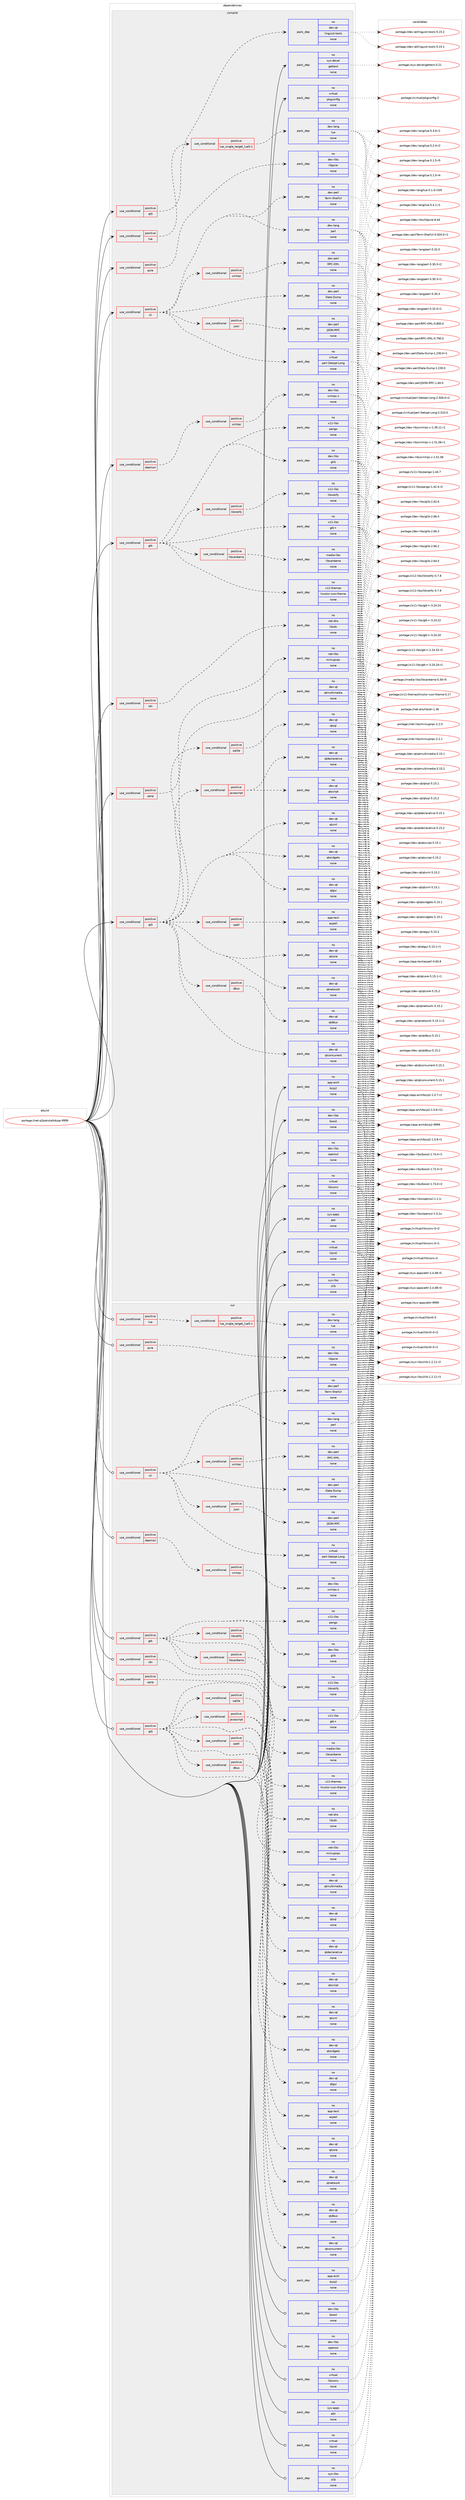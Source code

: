 digraph prolog {

# *************
# Graph options
# *************

newrank=true;
concentrate=true;
compound=true;
graph [rankdir=LR,fontname=Helvetica,fontsize=10,ranksep=1.5];#, ranksep=2.5, nodesep=0.2];
edge  [arrowhead=vee];
node  [fontname=Helvetica,fontsize=10];

# **********
# The ebuild
# **********

subgraph cluster_leftcol {
color=gray;
rank=same;
label=<<i>ebuild</i>>;
id [label="portage://net-p2p/eiskaltdcpp-9999", color=red, width=4, href="../net-p2p/eiskaltdcpp-9999.svg"];
}

# ****************
# The dependencies
# ****************

subgraph cluster_midcol {
color=gray;
label=<<i>dependencies</i>>;
subgraph cluster_compile {
fillcolor="#eeeeee";
style=filled;
label=<<i>compile</i>>;
subgraph cond870 {
dependency4281 [label=<<TABLE BORDER="0" CELLBORDER="1" CELLSPACING="0" CELLPADDING="4"><TR><TD ROWSPAN="3" CELLPADDING="10">use_conditional</TD></TR><TR><TD>positive</TD></TR><TR><TD>cli</TD></TR></TABLE>>, shape=none, color=red];
subgraph pack3374 {
dependency4282 [label=<<TABLE BORDER="0" CELLBORDER="1" CELLSPACING="0" CELLPADDING="4" WIDTH="220"><TR><TD ROWSPAN="6" CELLPADDING="30">pack_dep</TD></TR><TR><TD WIDTH="110">no</TD></TR><TR><TD>dev-lang</TD></TR><TR><TD>perl</TD></TR><TR><TD>none</TD></TR><TR><TD></TD></TR></TABLE>>, shape=none, color=blue];
}
dependency4281:e -> dependency4282:w [weight=20,style="dashed",arrowhead="vee"];
subgraph pack3375 {
dependency4283 [label=<<TABLE BORDER="0" CELLBORDER="1" CELLSPACING="0" CELLPADDING="4" WIDTH="220"><TR><TD ROWSPAN="6" CELLPADDING="30">pack_dep</TD></TR><TR><TD WIDTH="110">no</TD></TR><TR><TD>dev-perl</TD></TR><TR><TD>Data-Dump</TD></TR><TR><TD>none</TD></TR><TR><TD></TD></TR></TABLE>>, shape=none, color=blue];
}
dependency4281:e -> dependency4283:w [weight=20,style="dashed",arrowhead="vee"];
subgraph pack3376 {
dependency4284 [label=<<TABLE BORDER="0" CELLBORDER="1" CELLSPACING="0" CELLPADDING="4" WIDTH="220"><TR><TD ROWSPAN="6" CELLPADDING="30">pack_dep</TD></TR><TR><TD WIDTH="110">no</TD></TR><TR><TD>dev-perl</TD></TR><TR><TD>Term-ShellUI</TD></TR><TR><TD>none</TD></TR><TR><TD></TD></TR></TABLE>>, shape=none, color=blue];
}
dependency4281:e -> dependency4284:w [weight=20,style="dashed",arrowhead="vee"];
subgraph pack3377 {
dependency4285 [label=<<TABLE BORDER="0" CELLBORDER="1" CELLSPACING="0" CELLPADDING="4" WIDTH="220"><TR><TD ROWSPAN="6" CELLPADDING="30">pack_dep</TD></TR><TR><TD WIDTH="110">no</TD></TR><TR><TD>virtual</TD></TR><TR><TD>perl-Getopt-Long</TD></TR><TR><TD>none</TD></TR><TR><TD></TD></TR></TABLE>>, shape=none, color=blue];
}
dependency4281:e -> dependency4285:w [weight=20,style="dashed",arrowhead="vee"];
subgraph cond871 {
dependency4286 [label=<<TABLE BORDER="0" CELLBORDER="1" CELLSPACING="0" CELLPADDING="4"><TR><TD ROWSPAN="3" CELLPADDING="10">use_conditional</TD></TR><TR><TD>positive</TD></TR><TR><TD>json</TD></TR></TABLE>>, shape=none, color=red];
subgraph pack3378 {
dependency4287 [label=<<TABLE BORDER="0" CELLBORDER="1" CELLSPACING="0" CELLPADDING="4" WIDTH="220"><TR><TD ROWSPAN="6" CELLPADDING="30">pack_dep</TD></TR><TR><TD WIDTH="110">no</TD></TR><TR><TD>dev-perl</TD></TR><TR><TD>JSON-RPC</TD></TR><TR><TD>none</TD></TR><TR><TD></TD></TR></TABLE>>, shape=none, color=blue];
}
dependency4286:e -> dependency4287:w [weight=20,style="dashed",arrowhead="vee"];
}
dependency4281:e -> dependency4286:w [weight=20,style="dashed",arrowhead="vee"];
subgraph cond872 {
dependency4288 [label=<<TABLE BORDER="0" CELLBORDER="1" CELLSPACING="0" CELLPADDING="4"><TR><TD ROWSPAN="3" CELLPADDING="10">use_conditional</TD></TR><TR><TD>positive</TD></TR><TR><TD>xmlrpc</TD></TR></TABLE>>, shape=none, color=red];
subgraph pack3379 {
dependency4289 [label=<<TABLE BORDER="0" CELLBORDER="1" CELLSPACING="0" CELLPADDING="4" WIDTH="220"><TR><TD ROWSPAN="6" CELLPADDING="30">pack_dep</TD></TR><TR><TD WIDTH="110">no</TD></TR><TR><TD>dev-perl</TD></TR><TR><TD>RPC-XML</TD></TR><TR><TD>none</TD></TR><TR><TD></TD></TR></TABLE>>, shape=none, color=blue];
}
dependency4288:e -> dependency4289:w [weight=20,style="dashed",arrowhead="vee"];
}
dependency4281:e -> dependency4288:w [weight=20,style="dashed",arrowhead="vee"];
}
id:e -> dependency4281:w [weight=20,style="solid",arrowhead="vee"];
subgraph cond873 {
dependency4290 [label=<<TABLE BORDER="0" CELLBORDER="1" CELLSPACING="0" CELLPADDING="4"><TR><TD ROWSPAN="3" CELLPADDING="10">use_conditional</TD></TR><TR><TD>positive</TD></TR><TR><TD>daemon</TD></TR></TABLE>>, shape=none, color=red];
subgraph cond874 {
dependency4291 [label=<<TABLE BORDER="0" CELLBORDER="1" CELLSPACING="0" CELLPADDING="4"><TR><TD ROWSPAN="3" CELLPADDING="10">use_conditional</TD></TR><TR><TD>positive</TD></TR><TR><TD>xmlrpc</TD></TR></TABLE>>, shape=none, color=red];
subgraph pack3380 {
dependency4292 [label=<<TABLE BORDER="0" CELLBORDER="1" CELLSPACING="0" CELLPADDING="4" WIDTH="220"><TR><TD ROWSPAN="6" CELLPADDING="30">pack_dep</TD></TR><TR><TD WIDTH="110">no</TD></TR><TR><TD>dev-libs</TD></TR><TR><TD>xmlrpc-c</TD></TR><TR><TD>none</TD></TR><TR><TD></TD></TR></TABLE>>, shape=none, color=blue];
}
dependency4291:e -> dependency4292:w [weight=20,style="dashed",arrowhead="vee"];
}
dependency4290:e -> dependency4291:w [weight=20,style="dashed",arrowhead="vee"];
}
id:e -> dependency4290:w [weight=20,style="solid",arrowhead="vee"];
subgraph cond875 {
dependency4293 [label=<<TABLE BORDER="0" CELLBORDER="1" CELLSPACING="0" CELLPADDING="4"><TR><TD ROWSPAN="3" CELLPADDING="10">use_conditional</TD></TR><TR><TD>positive</TD></TR><TR><TD>gtk</TD></TR></TABLE>>, shape=none, color=red];
subgraph pack3381 {
dependency4294 [label=<<TABLE BORDER="0" CELLBORDER="1" CELLSPACING="0" CELLPADDING="4" WIDTH="220"><TR><TD ROWSPAN="6" CELLPADDING="30">pack_dep</TD></TR><TR><TD WIDTH="110">no</TD></TR><TR><TD>dev-libs</TD></TR><TR><TD>glib</TD></TR><TR><TD>none</TD></TR><TR><TD></TD></TR></TABLE>>, shape=none, color=blue];
}
dependency4293:e -> dependency4294:w [weight=20,style="dashed",arrowhead="vee"];
subgraph pack3382 {
dependency4295 [label=<<TABLE BORDER="0" CELLBORDER="1" CELLSPACING="0" CELLPADDING="4" WIDTH="220"><TR><TD ROWSPAN="6" CELLPADDING="30">pack_dep</TD></TR><TR><TD WIDTH="110">no</TD></TR><TR><TD>x11-libs</TD></TR><TR><TD>gtk+</TD></TR><TR><TD>none</TD></TR><TR><TD></TD></TR></TABLE>>, shape=none, color=blue];
}
dependency4293:e -> dependency4295:w [weight=20,style="dashed",arrowhead="vee"];
subgraph pack3383 {
dependency4296 [label=<<TABLE BORDER="0" CELLBORDER="1" CELLSPACING="0" CELLPADDING="4" WIDTH="220"><TR><TD ROWSPAN="6" CELLPADDING="30">pack_dep</TD></TR><TR><TD WIDTH="110">no</TD></TR><TR><TD>x11-libs</TD></TR><TR><TD>pango</TD></TR><TR><TD>none</TD></TR><TR><TD></TD></TR></TABLE>>, shape=none, color=blue];
}
dependency4293:e -> dependency4296:w [weight=20,style="dashed",arrowhead="vee"];
subgraph pack3384 {
dependency4297 [label=<<TABLE BORDER="0" CELLBORDER="1" CELLSPACING="0" CELLPADDING="4" WIDTH="220"><TR><TD ROWSPAN="6" CELLPADDING="30">pack_dep</TD></TR><TR><TD WIDTH="110">no</TD></TR><TR><TD>x11-themes</TD></TR><TR><TD>hicolor-icon-theme</TD></TR><TR><TD>none</TD></TR><TR><TD></TD></TR></TABLE>>, shape=none, color=blue];
}
dependency4293:e -> dependency4297:w [weight=20,style="dashed",arrowhead="vee"];
subgraph cond876 {
dependency4298 [label=<<TABLE BORDER="0" CELLBORDER="1" CELLSPACING="0" CELLPADDING="4"><TR><TD ROWSPAN="3" CELLPADDING="10">use_conditional</TD></TR><TR><TD>positive</TD></TR><TR><TD>libcanberra</TD></TR></TABLE>>, shape=none, color=red];
subgraph pack3385 {
dependency4299 [label=<<TABLE BORDER="0" CELLBORDER="1" CELLSPACING="0" CELLPADDING="4" WIDTH="220"><TR><TD ROWSPAN="6" CELLPADDING="30">pack_dep</TD></TR><TR><TD WIDTH="110">no</TD></TR><TR><TD>media-libs</TD></TR><TR><TD>libcanberra</TD></TR><TR><TD>none</TD></TR><TR><TD></TD></TR></TABLE>>, shape=none, color=blue];
}
dependency4298:e -> dependency4299:w [weight=20,style="dashed",arrowhead="vee"];
}
dependency4293:e -> dependency4298:w [weight=20,style="dashed",arrowhead="vee"];
subgraph cond877 {
dependency4300 [label=<<TABLE BORDER="0" CELLBORDER="1" CELLSPACING="0" CELLPADDING="4"><TR><TD ROWSPAN="3" CELLPADDING="10">use_conditional</TD></TR><TR><TD>positive</TD></TR><TR><TD>libnotify</TD></TR></TABLE>>, shape=none, color=red];
subgraph pack3386 {
dependency4301 [label=<<TABLE BORDER="0" CELLBORDER="1" CELLSPACING="0" CELLPADDING="4" WIDTH="220"><TR><TD ROWSPAN="6" CELLPADDING="30">pack_dep</TD></TR><TR><TD WIDTH="110">no</TD></TR><TR><TD>x11-libs</TD></TR><TR><TD>libnotify</TD></TR><TR><TD>none</TD></TR><TR><TD></TD></TR></TABLE>>, shape=none, color=blue];
}
dependency4300:e -> dependency4301:w [weight=20,style="dashed",arrowhead="vee"];
}
dependency4293:e -> dependency4300:w [weight=20,style="dashed",arrowhead="vee"];
}
id:e -> dependency4293:w [weight=20,style="solid",arrowhead="vee"];
subgraph cond878 {
dependency4302 [label=<<TABLE BORDER="0" CELLBORDER="1" CELLSPACING="0" CELLPADDING="4"><TR><TD ROWSPAN="3" CELLPADDING="10">use_conditional</TD></TR><TR><TD>positive</TD></TR><TR><TD>idn</TD></TR></TABLE>>, shape=none, color=red];
subgraph pack3387 {
dependency4303 [label=<<TABLE BORDER="0" CELLBORDER="1" CELLSPACING="0" CELLPADDING="4" WIDTH="220"><TR><TD ROWSPAN="6" CELLPADDING="30">pack_dep</TD></TR><TR><TD WIDTH="110">no</TD></TR><TR><TD>net-dns</TD></TR><TR><TD>libidn</TD></TR><TR><TD>none</TD></TR><TR><TD></TD></TR></TABLE>>, shape=none, color=blue];
}
dependency4302:e -> dependency4303:w [weight=20,style="dashed",arrowhead="vee"];
}
id:e -> dependency4302:w [weight=20,style="solid",arrowhead="vee"];
subgraph cond879 {
dependency4304 [label=<<TABLE BORDER="0" CELLBORDER="1" CELLSPACING="0" CELLPADDING="4"><TR><TD ROWSPAN="3" CELLPADDING="10">use_conditional</TD></TR><TR><TD>positive</TD></TR><TR><TD>lua</TD></TR></TABLE>>, shape=none, color=red];
subgraph cond880 {
dependency4305 [label=<<TABLE BORDER="0" CELLBORDER="1" CELLSPACING="0" CELLPADDING="4"><TR><TD ROWSPAN="3" CELLPADDING="10">use_conditional</TD></TR><TR><TD>positive</TD></TR><TR><TD>lua_single_target_lua5-1</TD></TR></TABLE>>, shape=none, color=red];
subgraph pack3388 {
dependency4306 [label=<<TABLE BORDER="0" CELLBORDER="1" CELLSPACING="0" CELLPADDING="4" WIDTH="220"><TR><TD ROWSPAN="6" CELLPADDING="30">pack_dep</TD></TR><TR><TD WIDTH="110">no</TD></TR><TR><TD>dev-lang</TD></TR><TR><TD>lua</TD></TR><TR><TD>none</TD></TR><TR><TD></TD></TR></TABLE>>, shape=none, color=blue];
}
dependency4305:e -> dependency4306:w [weight=20,style="dashed",arrowhead="vee"];
}
dependency4304:e -> dependency4305:w [weight=20,style="dashed",arrowhead="vee"];
}
id:e -> dependency4304:w [weight=20,style="solid",arrowhead="vee"];
subgraph cond881 {
dependency4307 [label=<<TABLE BORDER="0" CELLBORDER="1" CELLSPACING="0" CELLPADDING="4"><TR><TD ROWSPAN="3" CELLPADDING="10">use_conditional</TD></TR><TR><TD>positive</TD></TR><TR><TD>pcre</TD></TR></TABLE>>, shape=none, color=red];
subgraph pack3389 {
dependency4308 [label=<<TABLE BORDER="0" CELLBORDER="1" CELLSPACING="0" CELLPADDING="4" WIDTH="220"><TR><TD ROWSPAN="6" CELLPADDING="30">pack_dep</TD></TR><TR><TD WIDTH="110">no</TD></TR><TR><TD>dev-libs</TD></TR><TR><TD>libpcre</TD></TR><TR><TD>none</TD></TR><TR><TD></TD></TR></TABLE>>, shape=none, color=blue];
}
dependency4307:e -> dependency4308:w [weight=20,style="dashed",arrowhead="vee"];
}
id:e -> dependency4307:w [weight=20,style="solid",arrowhead="vee"];
subgraph cond882 {
dependency4309 [label=<<TABLE BORDER="0" CELLBORDER="1" CELLSPACING="0" CELLPADDING="4"><TR><TD ROWSPAN="3" CELLPADDING="10">use_conditional</TD></TR><TR><TD>positive</TD></TR><TR><TD>qt5</TD></TR></TABLE>>, shape=none, color=red];
subgraph pack3390 {
dependency4310 [label=<<TABLE BORDER="0" CELLBORDER="1" CELLSPACING="0" CELLPADDING="4" WIDTH="220"><TR><TD ROWSPAN="6" CELLPADDING="30">pack_dep</TD></TR><TR><TD WIDTH="110">no</TD></TR><TR><TD>dev-qt</TD></TR><TR><TD>linguist-tools</TD></TR><TR><TD>none</TD></TR><TR><TD></TD></TR></TABLE>>, shape=none, color=blue];
}
dependency4309:e -> dependency4310:w [weight=20,style="dashed",arrowhead="vee"];
}
id:e -> dependency4309:w [weight=20,style="solid",arrowhead="vee"];
subgraph cond883 {
dependency4311 [label=<<TABLE BORDER="0" CELLBORDER="1" CELLSPACING="0" CELLPADDING="4"><TR><TD ROWSPAN="3" CELLPADDING="10">use_conditional</TD></TR><TR><TD>positive</TD></TR><TR><TD>qt5</TD></TR></TABLE>>, shape=none, color=red];
subgraph pack3391 {
dependency4312 [label=<<TABLE BORDER="0" CELLBORDER="1" CELLSPACING="0" CELLPADDING="4" WIDTH="220"><TR><TD ROWSPAN="6" CELLPADDING="30">pack_dep</TD></TR><TR><TD WIDTH="110">no</TD></TR><TR><TD>dev-qt</TD></TR><TR><TD>qtconcurrent</TD></TR><TR><TD>none</TD></TR><TR><TD></TD></TR></TABLE>>, shape=none, color=blue];
}
dependency4311:e -> dependency4312:w [weight=20,style="dashed",arrowhead="vee"];
subgraph pack3392 {
dependency4313 [label=<<TABLE BORDER="0" CELLBORDER="1" CELLSPACING="0" CELLPADDING="4" WIDTH="220"><TR><TD ROWSPAN="6" CELLPADDING="30">pack_dep</TD></TR><TR><TD WIDTH="110">no</TD></TR><TR><TD>dev-qt</TD></TR><TR><TD>qtcore</TD></TR><TR><TD>none</TD></TR><TR><TD></TD></TR></TABLE>>, shape=none, color=blue];
}
dependency4311:e -> dependency4313:w [weight=20,style="dashed",arrowhead="vee"];
subgraph pack3393 {
dependency4314 [label=<<TABLE BORDER="0" CELLBORDER="1" CELLSPACING="0" CELLPADDING="4" WIDTH="220"><TR><TD ROWSPAN="6" CELLPADDING="30">pack_dep</TD></TR><TR><TD WIDTH="110">no</TD></TR><TR><TD>dev-qt</TD></TR><TR><TD>qtgui</TD></TR><TR><TD>none</TD></TR><TR><TD></TD></TR></TABLE>>, shape=none, color=blue];
}
dependency4311:e -> dependency4314:w [weight=20,style="dashed",arrowhead="vee"];
subgraph pack3394 {
dependency4315 [label=<<TABLE BORDER="0" CELLBORDER="1" CELLSPACING="0" CELLPADDING="4" WIDTH="220"><TR><TD ROWSPAN="6" CELLPADDING="30">pack_dep</TD></TR><TR><TD WIDTH="110">no</TD></TR><TR><TD>dev-qt</TD></TR><TR><TD>qtmultimedia</TD></TR><TR><TD>none</TD></TR><TR><TD></TD></TR></TABLE>>, shape=none, color=blue];
}
dependency4311:e -> dependency4315:w [weight=20,style="dashed",arrowhead="vee"];
subgraph pack3395 {
dependency4316 [label=<<TABLE BORDER="0" CELLBORDER="1" CELLSPACING="0" CELLPADDING="4" WIDTH="220"><TR><TD ROWSPAN="6" CELLPADDING="30">pack_dep</TD></TR><TR><TD WIDTH="110">no</TD></TR><TR><TD>dev-qt</TD></TR><TR><TD>qtnetwork</TD></TR><TR><TD>none</TD></TR><TR><TD></TD></TR></TABLE>>, shape=none, color=blue];
}
dependency4311:e -> dependency4316:w [weight=20,style="dashed",arrowhead="vee"];
subgraph pack3396 {
dependency4317 [label=<<TABLE BORDER="0" CELLBORDER="1" CELLSPACING="0" CELLPADDING="4" WIDTH="220"><TR><TD ROWSPAN="6" CELLPADDING="30">pack_dep</TD></TR><TR><TD WIDTH="110">no</TD></TR><TR><TD>dev-qt</TD></TR><TR><TD>qtwidgets</TD></TR><TR><TD>none</TD></TR><TR><TD></TD></TR></TABLE>>, shape=none, color=blue];
}
dependency4311:e -> dependency4317:w [weight=20,style="dashed",arrowhead="vee"];
subgraph pack3397 {
dependency4318 [label=<<TABLE BORDER="0" CELLBORDER="1" CELLSPACING="0" CELLPADDING="4" WIDTH="220"><TR><TD ROWSPAN="6" CELLPADDING="30">pack_dep</TD></TR><TR><TD WIDTH="110">no</TD></TR><TR><TD>dev-qt</TD></TR><TR><TD>qtxml</TD></TR><TR><TD>none</TD></TR><TR><TD></TD></TR></TABLE>>, shape=none, color=blue];
}
dependency4311:e -> dependency4318:w [weight=20,style="dashed",arrowhead="vee"];
subgraph cond884 {
dependency4319 [label=<<TABLE BORDER="0" CELLBORDER="1" CELLSPACING="0" CELLPADDING="4"><TR><TD ROWSPAN="3" CELLPADDING="10">use_conditional</TD></TR><TR><TD>positive</TD></TR><TR><TD>dbus</TD></TR></TABLE>>, shape=none, color=red];
subgraph pack3398 {
dependency4320 [label=<<TABLE BORDER="0" CELLBORDER="1" CELLSPACING="0" CELLPADDING="4" WIDTH="220"><TR><TD ROWSPAN="6" CELLPADDING="30">pack_dep</TD></TR><TR><TD WIDTH="110">no</TD></TR><TR><TD>dev-qt</TD></TR><TR><TD>qtdbus</TD></TR><TR><TD>none</TD></TR><TR><TD></TD></TR></TABLE>>, shape=none, color=blue];
}
dependency4319:e -> dependency4320:w [weight=20,style="dashed",arrowhead="vee"];
}
dependency4311:e -> dependency4319:w [weight=20,style="dashed",arrowhead="vee"];
subgraph cond885 {
dependency4321 [label=<<TABLE BORDER="0" CELLBORDER="1" CELLSPACING="0" CELLPADDING="4"><TR><TD ROWSPAN="3" CELLPADDING="10">use_conditional</TD></TR><TR><TD>positive</TD></TR><TR><TD>javascript</TD></TR></TABLE>>, shape=none, color=red];
subgraph pack3399 {
dependency4322 [label=<<TABLE BORDER="0" CELLBORDER="1" CELLSPACING="0" CELLPADDING="4" WIDTH="220"><TR><TD ROWSPAN="6" CELLPADDING="30">pack_dep</TD></TR><TR><TD WIDTH="110">no</TD></TR><TR><TD>dev-qt</TD></TR><TR><TD>qtdeclarative</TD></TR><TR><TD>none</TD></TR><TR><TD></TD></TR></TABLE>>, shape=none, color=blue];
}
dependency4321:e -> dependency4322:w [weight=20,style="dashed",arrowhead="vee"];
subgraph pack3400 {
dependency4323 [label=<<TABLE BORDER="0" CELLBORDER="1" CELLSPACING="0" CELLPADDING="4" WIDTH="220"><TR><TD ROWSPAN="6" CELLPADDING="30">pack_dep</TD></TR><TR><TD WIDTH="110">no</TD></TR><TR><TD>dev-qt</TD></TR><TR><TD>qtscript</TD></TR><TR><TD>none</TD></TR><TR><TD></TD></TR></TABLE>>, shape=none, color=blue];
}
dependency4321:e -> dependency4323:w [weight=20,style="dashed",arrowhead="vee"];
}
dependency4311:e -> dependency4321:w [weight=20,style="dashed",arrowhead="vee"];
subgraph cond886 {
dependency4324 [label=<<TABLE BORDER="0" CELLBORDER="1" CELLSPACING="0" CELLPADDING="4"><TR><TD ROWSPAN="3" CELLPADDING="10">use_conditional</TD></TR><TR><TD>positive</TD></TR><TR><TD>spell</TD></TR></TABLE>>, shape=none, color=red];
subgraph pack3401 {
dependency4325 [label=<<TABLE BORDER="0" CELLBORDER="1" CELLSPACING="0" CELLPADDING="4" WIDTH="220"><TR><TD ROWSPAN="6" CELLPADDING="30">pack_dep</TD></TR><TR><TD WIDTH="110">no</TD></TR><TR><TD>app-text</TD></TR><TR><TD>aspell</TD></TR><TR><TD>none</TD></TR><TR><TD></TD></TR></TABLE>>, shape=none, color=blue];
}
dependency4324:e -> dependency4325:w [weight=20,style="dashed",arrowhead="vee"];
}
dependency4311:e -> dependency4324:w [weight=20,style="dashed",arrowhead="vee"];
subgraph cond887 {
dependency4326 [label=<<TABLE BORDER="0" CELLBORDER="1" CELLSPACING="0" CELLPADDING="4"><TR><TD ROWSPAN="3" CELLPADDING="10">use_conditional</TD></TR><TR><TD>positive</TD></TR><TR><TD>sqlite</TD></TR></TABLE>>, shape=none, color=red];
subgraph pack3402 {
dependency4327 [label=<<TABLE BORDER="0" CELLBORDER="1" CELLSPACING="0" CELLPADDING="4" WIDTH="220"><TR><TD ROWSPAN="6" CELLPADDING="30">pack_dep</TD></TR><TR><TD WIDTH="110">no</TD></TR><TR><TD>dev-qt</TD></TR><TR><TD>qtsql</TD></TR><TR><TD>none</TD></TR><TR><TD></TD></TR></TABLE>>, shape=none, color=blue];
}
dependency4326:e -> dependency4327:w [weight=20,style="dashed",arrowhead="vee"];
}
dependency4311:e -> dependency4326:w [weight=20,style="dashed",arrowhead="vee"];
}
id:e -> dependency4311:w [weight=20,style="solid",arrowhead="vee"];
subgraph cond888 {
dependency4328 [label=<<TABLE BORDER="0" CELLBORDER="1" CELLSPACING="0" CELLPADDING="4"><TR><TD ROWSPAN="3" CELLPADDING="10">use_conditional</TD></TR><TR><TD>positive</TD></TR><TR><TD>upnp</TD></TR></TABLE>>, shape=none, color=red];
subgraph pack3403 {
dependency4329 [label=<<TABLE BORDER="0" CELLBORDER="1" CELLSPACING="0" CELLPADDING="4" WIDTH="220"><TR><TD ROWSPAN="6" CELLPADDING="30">pack_dep</TD></TR><TR><TD WIDTH="110">no</TD></TR><TR><TD>net-libs</TD></TR><TR><TD>miniupnpc</TD></TR><TR><TD>none</TD></TR><TR><TD></TD></TR></TABLE>>, shape=none, color=blue];
}
dependency4328:e -> dependency4329:w [weight=20,style="dashed",arrowhead="vee"];
}
id:e -> dependency4328:w [weight=20,style="solid",arrowhead="vee"];
subgraph pack3404 {
dependency4330 [label=<<TABLE BORDER="0" CELLBORDER="1" CELLSPACING="0" CELLPADDING="4" WIDTH="220"><TR><TD ROWSPAN="6" CELLPADDING="30">pack_dep</TD></TR><TR><TD WIDTH="110">no</TD></TR><TR><TD>app-arch</TD></TR><TR><TD>bzip2</TD></TR><TR><TD>none</TD></TR><TR><TD></TD></TR></TABLE>>, shape=none, color=blue];
}
id:e -> dependency4330:w [weight=20,style="solid",arrowhead="vee"];
subgraph pack3405 {
dependency4331 [label=<<TABLE BORDER="0" CELLBORDER="1" CELLSPACING="0" CELLPADDING="4" WIDTH="220"><TR><TD ROWSPAN="6" CELLPADDING="30">pack_dep</TD></TR><TR><TD WIDTH="110">no</TD></TR><TR><TD>dev-libs</TD></TR><TR><TD>boost</TD></TR><TR><TD>none</TD></TR><TR><TD></TD></TR></TABLE>>, shape=none, color=blue];
}
id:e -> dependency4331:w [weight=20,style="solid",arrowhead="vee"];
subgraph pack3406 {
dependency4332 [label=<<TABLE BORDER="0" CELLBORDER="1" CELLSPACING="0" CELLPADDING="4" WIDTH="220"><TR><TD ROWSPAN="6" CELLPADDING="30">pack_dep</TD></TR><TR><TD WIDTH="110">no</TD></TR><TR><TD>dev-libs</TD></TR><TR><TD>openssl</TD></TR><TR><TD>none</TD></TR><TR><TD></TD></TR></TABLE>>, shape=none, color=blue];
}
id:e -> dependency4332:w [weight=20,style="solid",arrowhead="vee"];
subgraph pack3407 {
dependency4333 [label=<<TABLE BORDER="0" CELLBORDER="1" CELLSPACING="0" CELLPADDING="4" WIDTH="220"><TR><TD ROWSPAN="6" CELLPADDING="30">pack_dep</TD></TR><TR><TD WIDTH="110">no</TD></TR><TR><TD>sys-apps</TD></TR><TR><TD>attr</TD></TR><TR><TD>none</TD></TR><TR><TD></TD></TR></TABLE>>, shape=none, color=blue];
}
id:e -> dependency4333:w [weight=20,style="solid",arrowhead="vee"];
subgraph pack3408 {
dependency4334 [label=<<TABLE BORDER="0" CELLBORDER="1" CELLSPACING="0" CELLPADDING="4" WIDTH="220"><TR><TD ROWSPAN="6" CELLPADDING="30">pack_dep</TD></TR><TR><TD WIDTH="110">no</TD></TR><TR><TD>sys-devel</TD></TR><TR><TD>gettext</TD></TR><TR><TD>none</TD></TR><TR><TD></TD></TR></TABLE>>, shape=none, color=blue];
}
id:e -> dependency4334:w [weight=20,style="solid",arrowhead="vee"];
subgraph pack3409 {
dependency4335 [label=<<TABLE BORDER="0" CELLBORDER="1" CELLSPACING="0" CELLPADDING="4" WIDTH="220"><TR><TD ROWSPAN="6" CELLPADDING="30">pack_dep</TD></TR><TR><TD WIDTH="110">no</TD></TR><TR><TD>sys-libs</TD></TR><TR><TD>zlib</TD></TR><TR><TD>none</TD></TR><TR><TD></TD></TR></TABLE>>, shape=none, color=blue];
}
id:e -> dependency4335:w [weight=20,style="solid",arrowhead="vee"];
subgraph pack3410 {
dependency4336 [label=<<TABLE BORDER="0" CELLBORDER="1" CELLSPACING="0" CELLPADDING="4" WIDTH="220"><TR><TD ROWSPAN="6" CELLPADDING="30">pack_dep</TD></TR><TR><TD WIDTH="110">no</TD></TR><TR><TD>virtual</TD></TR><TR><TD>libiconv</TD></TR><TR><TD>none</TD></TR><TR><TD></TD></TR></TABLE>>, shape=none, color=blue];
}
id:e -> dependency4336:w [weight=20,style="solid",arrowhead="vee"];
subgraph pack3411 {
dependency4337 [label=<<TABLE BORDER="0" CELLBORDER="1" CELLSPACING="0" CELLPADDING="4" WIDTH="220"><TR><TD ROWSPAN="6" CELLPADDING="30">pack_dep</TD></TR><TR><TD WIDTH="110">no</TD></TR><TR><TD>virtual</TD></TR><TR><TD>libintl</TD></TR><TR><TD>none</TD></TR><TR><TD></TD></TR></TABLE>>, shape=none, color=blue];
}
id:e -> dependency4337:w [weight=20,style="solid",arrowhead="vee"];
subgraph pack3412 {
dependency4338 [label=<<TABLE BORDER="0" CELLBORDER="1" CELLSPACING="0" CELLPADDING="4" WIDTH="220"><TR><TD ROWSPAN="6" CELLPADDING="30">pack_dep</TD></TR><TR><TD WIDTH="110">no</TD></TR><TR><TD>virtual</TD></TR><TR><TD>pkgconfig</TD></TR><TR><TD>none</TD></TR><TR><TD></TD></TR></TABLE>>, shape=none, color=blue];
}
id:e -> dependency4338:w [weight=20,style="solid",arrowhead="vee"];
}
subgraph cluster_compileandrun {
fillcolor="#eeeeee";
style=filled;
label=<<i>compile and run</i>>;
}
subgraph cluster_run {
fillcolor="#eeeeee";
style=filled;
label=<<i>run</i>>;
subgraph cond889 {
dependency4339 [label=<<TABLE BORDER="0" CELLBORDER="1" CELLSPACING="0" CELLPADDING="4"><TR><TD ROWSPAN="3" CELLPADDING="10">use_conditional</TD></TR><TR><TD>positive</TD></TR><TR><TD>cli</TD></TR></TABLE>>, shape=none, color=red];
subgraph pack3413 {
dependency4340 [label=<<TABLE BORDER="0" CELLBORDER="1" CELLSPACING="0" CELLPADDING="4" WIDTH="220"><TR><TD ROWSPAN="6" CELLPADDING="30">pack_dep</TD></TR><TR><TD WIDTH="110">no</TD></TR><TR><TD>dev-lang</TD></TR><TR><TD>perl</TD></TR><TR><TD>none</TD></TR><TR><TD></TD></TR></TABLE>>, shape=none, color=blue];
}
dependency4339:e -> dependency4340:w [weight=20,style="dashed",arrowhead="vee"];
subgraph pack3414 {
dependency4341 [label=<<TABLE BORDER="0" CELLBORDER="1" CELLSPACING="0" CELLPADDING="4" WIDTH="220"><TR><TD ROWSPAN="6" CELLPADDING="30">pack_dep</TD></TR><TR><TD WIDTH="110">no</TD></TR><TR><TD>dev-perl</TD></TR><TR><TD>Data-Dump</TD></TR><TR><TD>none</TD></TR><TR><TD></TD></TR></TABLE>>, shape=none, color=blue];
}
dependency4339:e -> dependency4341:w [weight=20,style="dashed",arrowhead="vee"];
subgraph pack3415 {
dependency4342 [label=<<TABLE BORDER="0" CELLBORDER="1" CELLSPACING="0" CELLPADDING="4" WIDTH="220"><TR><TD ROWSPAN="6" CELLPADDING="30">pack_dep</TD></TR><TR><TD WIDTH="110">no</TD></TR><TR><TD>dev-perl</TD></TR><TR><TD>Term-ShellUI</TD></TR><TR><TD>none</TD></TR><TR><TD></TD></TR></TABLE>>, shape=none, color=blue];
}
dependency4339:e -> dependency4342:w [weight=20,style="dashed",arrowhead="vee"];
subgraph pack3416 {
dependency4343 [label=<<TABLE BORDER="0" CELLBORDER="1" CELLSPACING="0" CELLPADDING="4" WIDTH="220"><TR><TD ROWSPAN="6" CELLPADDING="30">pack_dep</TD></TR><TR><TD WIDTH="110">no</TD></TR><TR><TD>virtual</TD></TR><TR><TD>perl-Getopt-Long</TD></TR><TR><TD>none</TD></TR><TR><TD></TD></TR></TABLE>>, shape=none, color=blue];
}
dependency4339:e -> dependency4343:w [weight=20,style="dashed",arrowhead="vee"];
subgraph cond890 {
dependency4344 [label=<<TABLE BORDER="0" CELLBORDER="1" CELLSPACING="0" CELLPADDING="4"><TR><TD ROWSPAN="3" CELLPADDING="10">use_conditional</TD></TR><TR><TD>positive</TD></TR><TR><TD>json</TD></TR></TABLE>>, shape=none, color=red];
subgraph pack3417 {
dependency4345 [label=<<TABLE BORDER="0" CELLBORDER="1" CELLSPACING="0" CELLPADDING="4" WIDTH="220"><TR><TD ROWSPAN="6" CELLPADDING="30">pack_dep</TD></TR><TR><TD WIDTH="110">no</TD></TR><TR><TD>dev-perl</TD></TR><TR><TD>JSON-RPC</TD></TR><TR><TD>none</TD></TR><TR><TD></TD></TR></TABLE>>, shape=none, color=blue];
}
dependency4344:e -> dependency4345:w [weight=20,style="dashed",arrowhead="vee"];
}
dependency4339:e -> dependency4344:w [weight=20,style="dashed",arrowhead="vee"];
subgraph cond891 {
dependency4346 [label=<<TABLE BORDER="0" CELLBORDER="1" CELLSPACING="0" CELLPADDING="4"><TR><TD ROWSPAN="3" CELLPADDING="10">use_conditional</TD></TR><TR><TD>positive</TD></TR><TR><TD>xmlrpc</TD></TR></TABLE>>, shape=none, color=red];
subgraph pack3418 {
dependency4347 [label=<<TABLE BORDER="0" CELLBORDER="1" CELLSPACING="0" CELLPADDING="4" WIDTH="220"><TR><TD ROWSPAN="6" CELLPADDING="30">pack_dep</TD></TR><TR><TD WIDTH="110">no</TD></TR><TR><TD>dev-perl</TD></TR><TR><TD>RPC-XML</TD></TR><TR><TD>none</TD></TR><TR><TD></TD></TR></TABLE>>, shape=none, color=blue];
}
dependency4346:e -> dependency4347:w [weight=20,style="dashed",arrowhead="vee"];
}
dependency4339:e -> dependency4346:w [weight=20,style="dashed",arrowhead="vee"];
}
id:e -> dependency4339:w [weight=20,style="solid",arrowhead="odot"];
subgraph cond892 {
dependency4348 [label=<<TABLE BORDER="0" CELLBORDER="1" CELLSPACING="0" CELLPADDING="4"><TR><TD ROWSPAN="3" CELLPADDING="10">use_conditional</TD></TR><TR><TD>positive</TD></TR><TR><TD>daemon</TD></TR></TABLE>>, shape=none, color=red];
subgraph cond893 {
dependency4349 [label=<<TABLE BORDER="0" CELLBORDER="1" CELLSPACING="0" CELLPADDING="4"><TR><TD ROWSPAN="3" CELLPADDING="10">use_conditional</TD></TR><TR><TD>positive</TD></TR><TR><TD>xmlrpc</TD></TR></TABLE>>, shape=none, color=red];
subgraph pack3419 {
dependency4350 [label=<<TABLE BORDER="0" CELLBORDER="1" CELLSPACING="0" CELLPADDING="4" WIDTH="220"><TR><TD ROWSPAN="6" CELLPADDING="30">pack_dep</TD></TR><TR><TD WIDTH="110">no</TD></TR><TR><TD>dev-libs</TD></TR><TR><TD>xmlrpc-c</TD></TR><TR><TD>none</TD></TR><TR><TD></TD></TR></TABLE>>, shape=none, color=blue];
}
dependency4349:e -> dependency4350:w [weight=20,style="dashed",arrowhead="vee"];
}
dependency4348:e -> dependency4349:w [weight=20,style="dashed",arrowhead="vee"];
}
id:e -> dependency4348:w [weight=20,style="solid",arrowhead="odot"];
subgraph cond894 {
dependency4351 [label=<<TABLE BORDER="0" CELLBORDER="1" CELLSPACING="0" CELLPADDING="4"><TR><TD ROWSPAN="3" CELLPADDING="10">use_conditional</TD></TR><TR><TD>positive</TD></TR><TR><TD>gtk</TD></TR></TABLE>>, shape=none, color=red];
subgraph pack3420 {
dependency4352 [label=<<TABLE BORDER="0" CELLBORDER="1" CELLSPACING="0" CELLPADDING="4" WIDTH="220"><TR><TD ROWSPAN="6" CELLPADDING="30">pack_dep</TD></TR><TR><TD WIDTH="110">no</TD></TR><TR><TD>dev-libs</TD></TR><TR><TD>glib</TD></TR><TR><TD>none</TD></TR><TR><TD></TD></TR></TABLE>>, shape=none, color=blue];
}
dependency4351:e -> dependency4352:w [weight=20,style="dashed",arrowhead="vee"];
subgraph pack3421 {
dependency4353 [label=<<TABLE BORDER="0" CELLBORDER="1" CELLSPACING="0" CELLPADDING="4" WIDTH="220"><TR><TD ROWSPAN="6" CELLPADDING="30">pack_dep</TD></TR><TR><TD WIDTH="110">no</TD></TR><TR><TD>x11-libs</TD></TR><TR><TD>gtk+</TD></TR><TR><TD>none</TD></TR><TR><TD></TD></TR></TABLE>>, shape=none, color=blue];
}
dependency4351:e -> dependency4353:w [weight=20,style="dashed",arrowhead="vee"];
subgraph pack3422 {
dependency4354 [label=<<TABLE BORDER="0" CELLBORDER="1" CELLSPACING="0" CELLPADDING="4" WIDTH="220"><TR><TD ROWSPAN="6" CELLPADDING="30">pack_dep</TD></TR><TR><TD WIDTH="110">no</TD></TR><TR><TD>x11-libs</TD></TR><TR><TD>pango</TD></TR><TR><TD>none</TD></TR><TR><TD></TD></TR></TABLE>>, shape=none, color=blue];
}
dependency4351:e -> dependency4354:w [weight=20,style="dashed",arrowhead="vee"];
subgraph pack3423 {
dependency4355 [label=<<TABLE BORDER="0" CELLBORDER="1" CELLSPACING="0" CELLPADDING="4" WIDTH="220"><TR><TD ROWSPAN="6" CELLPADDING="30">pack_dep</TD></TR><TR><TD WIDTH="110">no</TD></TR><TR><TD>x11-themes</TD></TR><TR><TD>hicolor-icon-theme</TD></TR><TR><TD>none</TD></TR><TR><TD></TD></TR></TABLE>>, shape=none, color=blue];
}
dependency4351:e -> dependency4355:w [weight=20,style="dashed",arrowhead="vee"];
subgraph cond895 {
dependency4356 [label=<<TABLE BORDER="0" CELLBORDER="1" CELLSPACING="0" CELLPADDING="4"><TR><TD ROWSPAN="3" CELLPADDING="10">use_conditional</TD></TR><TR><TD>positive</TD></TR><TR><TD>libcanberra</TD></TR></TABLE>>, shape=none, color=red];
subgraph pack3424 {
dependency4357 [label=<<TABLE BORDER="0" CELLBORDER="1" CELLSPACING="0" CELLPADDING="4" WIDTH="220"><TR><TD ROWSPAN="6" CELLPADDING="30">pack_dep</TD></TR><TR><TD WIDTH="110">no</TD></TR><TR><TD>media-libs</TD></TR><TR><TD>libcanberra</TD></TR><TR><TD>none</TD></TR><TR><TD></TD></TR></TABLE>>, shape=none, color=blue];
}
dependency4356:e -> dependency4357:w [weight=20,style="dashed",arrowhead="vee"];
}
dependency4351:e -> dependency4356:w [weight=20,style="dashed",arrowhead="vee"];
subgraph cond896 {
dependency4358 [label=<<TABLE BORDER="0" CELLBORDER="1" CELLSPACING="0" CELLPADDING="4"><TR><TD ROWSPAN="3" CELLPADDING="10">use_conditional</TD></TR><TR><TD>positive</TD></TR><TR><TD>libnotify</TD></TR></TABLE>>, shape=none, color=red];
subgraph pack3425 {
dependency4359 [label=<<TABLE BORDER="0" CELLBORDER="1" CELLSPACING="0" CELLPADDING="4" WIDTH="220"><TR><TD ROWSPAN="6" CELLPADDING="30">pack_dep</TD></TR><TR><TD WIDTH="110">no</TD></TR><TR><TD>x11-libs</TD></TR><TR><TD>libnotify</TD></TR><TR><TD>none</TD></TR><TR><TD></TD></TR></TABLE>>, shape=none, color=blue];
}
dependency4358:e -> dependency4359:w [weight=20,style="dashed",arrowhead="vee"];
}
dependency4351:e -> dependency4358:w [weight=20,style="dashed",arrowhead="vee"];
}
id:e -> dependency4351:w [weight=20,style="solid",arrowhead="odot"];
subgraph cond897 {
dependency4360 [label=<<TABLE BORDER="0" CELLBORDER="1" CELLSPACING="0" CELLPADDING="4"><TR><TD ROWSPAN="3" CELLPADDING="10">use_conditional</TD></TR><TR><TD>positive</TD></TR><TR><TD>idn</TD></TR></TABLE>>, shape=none, color=red];
subgraph pack3426 {
dependency4361 [label=<<TABLE BORDER="0" CELLBORDER="1" CELLSPACING="0" CELLPADDING="4" WIDTH="220"><TR><TD ROWSPAN="6" CELLPADDING="30">pack_dep</TD></TR><TR><TD WIDTH="110">no</TD></TR><TR><TD>net-dns</TD></TR><TR><TD>libidn</TD></TR><TR><TD>none</TD></TR><TR><TD></TD></TR></TABLE>>, shape=none, color=blue];
}
dependency4360:e -> dependency4361:w [weight=20,style="dashed",arrowhead="vee"];
}
id:e -> dependency4360:w [weight=20,style="solid",arrowhead="odot"];
subgraph cond898 {
dependency4362 [label=<<TABLE BORDER="0" CELLBORDER="1" CELLSPACING="0" CELLPADDING="4"><TR><TD ROWSPAN="3" CELLPADDING="10">use_conditional</TD></TR><TR><TD>positive</TD></TR><TR><TD>lua</TD></TR></TABLE>>, shape=none, color=red];
subgraph cond899 {
dependency4363 [label=<<TABLE BORDER="0" CELLBORDER="1" CELLSPACING="0" CELLPADDING="4"><TR><TD ROWSPAN="3" CELLPADDING="10">use_conditional</TD></TR><TR><TD>positive</TD></TR><TR><TD>lua_single_target_lua5-1</TD></TR></TABLE>>, shape=none, color=red];
subgraph pack3427 {
dependency4364 [label=<<TABLE BORDER="0" CELLBORDER="1" CELLSPACING="0" CELLPADDING="4" WIDTH="220"><TR><TD ROWSPAN="6" CELLPADDING="30">pack_dep</TD></TR><TR><TD WIDTH="110">no</TD></TR><TR><TD>dev-lang</TD></TR><TR><TD>lua</TD></TR><TR><TD>none</TD></TR><TR><TD></TD></TR></TABLE>>, shape=none, color=blue];
}
dependency4363:e -> dependency4364:w [weight=20,style="dashed",arrowhead="vee"];
}
dependency4362:e -> dependency4363:w [weight=20,style="dashed",arrowhead="vee"];
}
id:e -> dependency4362:w [weight=20,style="solid",arrowhead="odot"];
subgraph cond900 {
dependency4365 [label=<<TABLE BORDER="0" CELLBORDER="1" CELLSPACING="0" CELLPADDING="4"><TR><TD ROWSPAN="3" CELLPADDING="10">use_conditional</TD></TR><TR><TD>positive</TD></TR><TR><TD>pcre</TD></TR></TABLE>>, shape=none, color=red];
subgraph pack3428 {
dependency4366 [label=<<TABLE BORDER="0" CELLBORDER="1" CELLSPACING="0" CELLPADDING="4" WIDTH="220"><TR><TD ROWSPAN="6" CELLPADDING="30">pack_dep</TD></TR><TR><TD WIDTH="110">no</TD></TR><TR><TD>dev-libs</TD></TR><TR><TD>libpcre</TD></TR><TR><TD>none</TD></TR><TR><TD></TD></TR></TABLE>>, shape=none, color=blue];
}
dependency4365:e -> dependency4366:w [weight=20,style="dashed",arrowhead="vee"];
}
id:e -> dependency4365:w [weight=20,style="solid",arrowhead="odot"];
subgraph cond901 {
dependency4367 [label=<<TABLE BORDER="0" CELLBORDER="1" CELLSPACING="0" CELLPADDING="4"><TR><TD ROWSPAN="3" CELLPADDING="10">use_conditional</TD></TR><TR><TD>positive</TD></TR><TR><TD>qt5</TD></TR></TABLE>>, shape=none, color=red];
subgraph pack3429 {
dependency4368 [label=<<TABLE BORDER="0" CELLBORDER="1" CELLSPACING="0" CELLPADDING="4" WIDTH="220"><TR><TD ROWSPAN="6" CELLPADDING="30">pack_dep</TD></TR><TR><TD WIDTH="110">no</TD></TR><TR><TD>dev-qt</TD></TR><TR><TD>qtconcurrent</TD></TR><TR><TD>none</TD></TR><TR><TD></TD></TR></TABLE>>, shape=none, color=blue];
}
dependency4367:e -> dependency4368:w [weight=20,style="dashed",arrowhead="vee"];
subgraph pack3430 {
dependency4369 [label=<<TABLE BORDER="0" CELLBORDER="1" CELLSPACING="0" CELLPADDING="4" WIDTH="220"><TR><TD ROWSPAN="6" CELLPADDING="30">pack_dep</TD></TR><TR><TD WIDTH="110">no</TD></TR><TR><TD>dev-qt</TD></TR><TR><TD>qtcore</TD></TR><TR><TD>none</TD></TR><TR><TD></TD></TR></TABLE>>, shape=none, color=blue];
}
dependency4367:e -> dependency4369:w [weight=20,style="dashed",arrowhead="vee"];
subgraph pack3431 {
dependency4370 [label=<<TABLE BORDER="0" CELLBORDER="1" CELLSPACING="0" CELLPADDING="4" WIDTH="220"><TR><TD ROWSPAN="6" CELLPADDING="30">pack_dep</TD></TR><TR><TD WIDTH="110">no</TD></TR><TR><TD>dev-qt</TD></TR><TR><TD>qtgui</TD></TR><TR><TD>none</TD></TR><TR><TD></TD></TR></TABLE>>, shape=none, color=blue];
}
dependency4367:e -> dependency4370:w [weight=20,style="dashed",arrowhead="vee"];
subgraph pack3432 {
dependency4371 [label=<<TABLE BORDER="0" CELLBORDER="1" CELLSPACING="0" CELLPADDING="4" WIDTH="220"><TR><TD ROWSPAN="6" CELLPADDING="30">pack_dep</TD></TR><TR><TD WIDTH="110">no</TD></TR><TR><TD>dev-qt</TD></TR><TR><TD>qtmultimedia</TD></TR><TR><TD>none</TD></TR><TR><TD></TD></TR></TABLE>>, shape=none, color=blue];
}
dependency4367:e -> dependency4371:w [weight=20,style="dashed",arrowhead="vee"];
subgraph pack3433 {
dependency4372 [label=<<TABLE BORDER="0" CELLBORDER="1" CELLSPACING="0" CELLPADDING="4" WIDTH="220"><TR><TD ROWSPAN="6" CELLPADDING="30">pack_dep</TD></TR><TR><TD WIDTH="110">no</TD></TR><TR><TD>dev-qt</TD></TR><TR><TD>qtnetwork</TD></TR><TR><TD>none</TD></TR><TR><TD></TD></TR></TABLE>>, shape=none, color=blue];
}
dependency4367:e -> dependency4372:w [weight=20,style="dashed",arrowhead="vee"];
subgraph pack3434 {
dependency4373 [label=<<TABLE BORDER="0" CELLBORDER="1" CELLSPACING="0" CELLPADDING="4" WIDTH="220"><TR><TD ROWSPAN="6" CELLPADDING="30">pack_dep</TD></TR><TR><TD WIDTH="110">no</TD></TR><TR><TD>dev-qt</TD></TR><TR><TD>qtwidgets</TD></TR><TR><TD>none</TD></TR><TR><TD></TD></TR></TABLE>>, shape=none, color=blue];
}
dependency4367:e -> dependency4373:w [weight=20,style="dashed",arrowhead="vee"];
subgraph pack3435 {
dependency4374 [label=<<TABLE BORDER="0" CELLBORDER="1" CELLSPACING="0" CELLPADDING="4" WIDTH="220"><TR><TD ROWSPAN="6" CELLPADDING="30">pack_dep</TD></TR><TR><TD WIDTH="110">no</TD></TR><TR><TD>dev-qt</TD></TR><TR><TD>qtxml</TD></TR><TR><TD>none</TD></TR><TR><TD></TD></TR></TABLE>>, shape=none, color=blue];
}
dependency4367:e -> dependency4374:w [weight=20,style="dashed",arrowhead="vee"];
subgraph cond902 {
dependency4375 [label=<<TABLE BORDER="0" CELLBORDER="1" CELLSPACING="0" CELLPADDING="4"><TR><TD ROWSPAN="3" CELLPADDING="10">use_conditional</TD></TR><TR><TD>positive</TD></TR><TR><TD>dbus</TD></TR></TABLE>>, shape=none, color=red];
subgraph pack3436 {
dependency4376 [label=<<TABLE BORDER="0" CELLBORDER="1" CELLSPACING="0" CELLPADDING="4" WIDTH="220"><TR><TD ROWSPAN="6" CELLPADDING="30">pack_dep</TD></TR><TR><TD WIDTH="110">no</TD></TR><TR><TD>dev-qt</TD></TR><TR><TD>qtdbus</TD></TR><TR><TD>none</TD></TR><TR><TD></TD></TR></TABLE>>, shape=none, color=blue];
}
dependency4375:e -> dependency4376:w [weight=20,style="dashed",arrowhead="vee"];
}
dependency4367:e -> dependency4375:w [weight=20,style="dashed",arrowhead="vee"];
subgraph cond903 {
dependency4377 [label=<<TABLE BORDER="0" CELLBORDER="1" CELLSPACING="0" CELLPADDING="4"><TR><TD ROWSPAN="3" CELLPADDING="10">use_conditional</TD></TR><TR><TD>positive</TD></TR><TR><TD>javascript</TD></TR></TABLE>>, shape=none, color=red];
subgraph pack3437 {
dependency4378 [label=<<TABLE BORDER="0" CELLBORDER="1" CELLSPACING="0" CELLPADDING="4" WIDTH="220"><TR><TD ROWSPAN="6" CELLPADDING="30">pack_dep</TD></TR><TR><TD WIDTH="110">no</TD></TR><TR><TD>dev-qt</TD></TR><TR><TD>qtdeclarative</TD></TR><TR><TD>none</TD></TR><TR><TD></TD></TR></TABLE>>, shape=none, color=blue];
}
dependency4377:e -> dependency4378:w [weight=20,style="dashed",arrowhead="vee"];
subgraph pack3438 {
dependency4379 [label=<<TABLE BORDER="0" CELLBORDER="1" CELLSPACING="0" CELLPADDING="4" WIDTH="220"><TR><TD ROWSPAN="6" CELLPADDING="30">pack_dep</TD></TR><TR><TD WIDTH="110">no</TD></TR><TR><TD>dev-qt</TD></TR><TR><TD>qtscript</TD></TR><TR><TD>none</TD></TR><TR><TD></TD></TR></TABLE>>, shape=none, color=blue];
}
dependency4377:e -> dependency4379:w [weight=20,style="dashed",arrowhead="vee"];
}
dependency4367:e -> dependency4377:w [weight=20,style="dashed",arrowhead="vee"];
subgraph cond904 {
dependency4380 [label=<<TABLE BORDER="0" CELLBORDER="1" CELLSPACING="0" CELLPADDING="4"><TR><TD ROWSPAN="3" CELLPADDING="10">use_conditional</TD></TR><TR><TD>positive</TD></TR><TR><TD>spell</TD></TR></TABLE>>, shape=none, color=red];
subgraph pack3439 {
dependency4381 [label=<<TABLE BORDER="0" CELLBORDER="1" CELLSPACING="0" CELLPADDING="4" WIDTH="220"><TR><TD ROWSPAN="6" CELLPADDING="30">pack_dep</TD></TR><TR><TD WIDTH="110">no</TD></TR><TR><TD>app-text</TD></TR><TR><TD>aspell</TD></TR><TR><TD>none</TD></TR><TR><TD></TD></TR></TABLE>>, shape=none, color=blue];
}
dependency4380:e -> dependency4381:w [weight=20,style="dashed",arrowhead="vee"];
}
dependency4367:e -> dependency4380:w [weight=20,style="dashed",arrowhead="vee"];
subgraph cond905 {
dependency4382 [label=<<TABLE BORDER="0" CELLBORDER="1" CELLSPACING="0" CELLPADDING="4"><TR><TD ROWSPAN="3" CELLPADDING="10">use_conditional</TD></TR><TR><TD>positive</TD></TR><TR><TD>sqlite</TD></TR></TABLE>>, shape=none, color=red];
subgraph pack3440 {
dependency4383 [label=<<TABLE BORDER="0" CELLBORDER="1" CELLSPACING="0" CELLPADDING="4" WIDTH="220"><TR><TD ROWSPAN="6" CELLPADDING="30">pack_dep</TD></TR><TR><TD WIDTH="110">no</TD></TR><TR><TD>dev-qt</TD></TR><TR><TD>qtsql</TD></TR><TR><TD>none</TD></TR><TR><TD></TD></TR></TABLE>>, shape=none, color=blue];
}
dependency4382:e -> dependency4383:w [weight=20,style="dashed",arrowhead="vee"];
}
dependency4367:e -> dependency4382:w [weight=20,style="dashed",arrowhead="vee"];
}
id:e -> dependency4367:w [weight=20,style="solid",arrowhead="odot"];
subgraph cond906 {
dependency4384 [label=<<TABLE BORDER="0" CELLBORDER="1" CELLSPACING="0" CELLPADDING="4"><TR><TD ROWSPAN="3" CELLPADDING="10">use_conditional</TD></TR><TR><TD>positive</TD></TR><TR><TD>upnp</TD></TR></TABLE>>, shape=none, color=red];
subgraph pack3441 {
dependency4385 [label=<<TABLE BORDER="0" CELLBORDER="1" CELLSPACING="0" CELLPADDING="4" WIDTH="220"><TR><TD ROWSPAN="6" CELLPADDING="30">pack_dep</TD></TR><TR><TD WIDTH="110">no</TD></TR><TR><TD>net-libs</TD></TR><TR><TD>miniupnpc</TD></TR><TR><TD>none</TD></TR><TR><TD></TD></TR></TABLE>>, shape=none, color=blue];
}
dependency4384:e -> dependency4385:w [weight=20,style="dashed",arrowhead="vee"];
}
id:e -> dependency4384:w [weight=20,style="solid",arrowhead="odot"];
subgraph pack3442 {
dependency4386 [label=<<TABLE BORDER="0" CELLBORDER="1" CELLSPACING="0" CELLPADDING="4" WIDTH="220"><TR><TD ROWSPAN="6" CELLPADDING="30">pack_dep</TD></TR><TR><TD WIDTH="110">no</TD></TR><TR><TD>app-arch</TD></TR><TR><TD>bzip2</TD></TR><TR><TD>none</TD></TR><TR><TD></TD></TR></TABLE>>, shape=none, color=blue];
}
id:e -> dependency4386:w [weight=20,style="solid",arrowhead="odot"];
subgraph pack3443 {
dependency4387 [label=<<TABLE BORDER="0" CELLBORDER="1" CELLSPACING="0" CELLPADDING="4" WIDTH="220"><TR><TD ROWSPAN="6" CELLPADDING="30">pack_dep</TD></TR><TR><TD WIDTH="110">no</TD></TR><TR><TD>dev-libs</TD></TR><TR><TD>boost</TD></TR><TR><TD>none</TD></TR><TR><TD></TD></TR></TABLE>>, shape=none, color=blue];
}
id:e -> dependency4387:w [weight=20,style="solid",arrowhead="odot"];
subgraph pack3444 {
dependency4388 [label=<<TABLE BORDER="0" CELLBORDER="1" CELLSPACING="0" CELLPADDING="4" WIDTH="220"><TR><TD ROWSPAN="6" CELLPADDING="30">pack_dep</TD></TR><TR><TD WIDTH="110">no</TD></TR><TR><TD>dev-libs</TD></TR><TR><TD>openssl</TD></TR><TR><TD>none</TD></TR><TR><TD></TD></TR></TABLE>>, shape=none, color=blue];
}
id:e -> dependency4388:w [weight=20,style="solid",arrowhead="odot"];
subgraph pack3445 {
dependency4389 [label=<<TABLE BORDER="0" CELLBORDER="1" CELLSPACING="0" CELLPADDING="4" WIDTH="220"><TR><TD ROWSPAN="6" CELLPADDING="30">pack_dep</TD></TR><TR><TD WIDTH="110">no</TD></TR><TR><TD>sys-apps</TD></TR><TR><TD>attr</TD></TR><TR><TD>none</TD></TR><TR><TD></TD></TR></TABLE>>, shape=none, color=blue];
}
id:e -> dependency4389:w [weight=20,style="solid",arrowhead="odot"];
subgraph pack3446 {
dependency4390 [label=<<TABLE BORDER="0" CELLBORDER="1" CELLSPACING="0" CELLPADDING="4" WIDTH="220"><TR><TD ROWSPAN="6" CELLPADDING="30">pack_dep</TD></TR><TR><TD WIDTH="110">no</TD></TR><TR><TD>sys-libs</TD></TR><TR><TD>zlib</TD></TR><TR><TD>none</TD></TR><TR><TD></TD></TR></TABLE>>, shape=none, color=blue];
}
id:e -> dependency4390:w [weight=20,style="solid",arrowhead="odot"];
subgraph pack3447 {
dependency4391 [label=<<TABLE BORDER="0" CELLBORDER="1" CELLSPACING="0" CELLPADDING="4" WIDTH="220"><TR><TD ROWSPAN="6" CELLPADDING="30">pack_dep</TD></TR><TR><TD WIDTH="110">no</TD></TR><TR><TD>virtual</TD></TR><TR><TD>libiconv</TD></TR><TR><TD>none</TD></TR><TR><TD></TD></TR></TABLE>>, shape=none, color=blue];
}
id:e -> dependency4391:w [weight=20,style="solid",arrowhead="odot"];
subgraph pack3448 {
dependency4392 [label=<<TABLE BORDER="0" CELLBORDER="1" CELLSPACING="0" CELLPADDING="4" WIDTH="220"><TR><TD ROWSPAN="6" CELLPADDING="30">pack_dep</TD></TR><TR><TD WIDTH="110">no</TD></TR><TR><TD>virtual</TD></TR><TR><TD>libintl</TD></TR><TR><TD>none</TD></TR><TR><TD></TD></TR></TABLE>>, shape=none, color=blue];
}
id:e -> dependency4392:w [weight=20,style="solid",arrowhead="odot"];
}
}

# **************
# The candidates
# **************

subgraph cluster_choices {
rank=same;
color=gray;
label=<<i>candidates</i>>;

subgraph choice3374 {
color=black;
nodesep=1;
choice100101118451089711010347112101114108455346515046484511449 [label="portage://dev-lang/perl-5.32.0-r1", color=red, width=4,href="../dev-lang/perl-5.32.0-r1.svg"];
choice10010111845108971101034711210111410845534651504648 [label="portage://dev-lang/perl-5.32.0", color=red, width=4,href="../dev-lang/perl-5.32.0.svg"];
choice100101118451089711010347112101114108455346514846514511450 [label="portage://dev-lang/perl-5.30.3-r2", color=red, width=4,href="../dev-lang/perl-5.30.3-r2.svg"];
choice100101118451089711010347112101114108455346514846514511449 [label="portage://dev-lang/perl-5.30.3-r1", color=red, width=4,href="../dev-lang/perl-5.30.3-r1.svg"];
choice10010111845108971101034711210111410845534651484651 [label="portage://dev-lang/perl-5.30.3", color=red, width=4,href="../dev-lang/perl-5.30.3.svg"];
dependency4282:e -> choice100101118451089711010347112101114108455346515046484511449:w [style=dotted,weight="100"];
dependency4282:e -> choice10010111845108971101034711210111410845534651504648:w [style=dotted,weight="100"];
dependency4282:e -> choice100101118451089711010347112101114108455346514846514511450:w [style=dotted,weight="100"];
dependency4282:e -> choice100101118451089711010347112101114108455346514846514511449:w [style=dotted,weight="100"];
dependency4282:e -> choice10010111845108971101034711210111410845534651484651:w [style=dotted,weight="100"];
}
subgraph choice3375 {
color=black;
nodesep=1;
choice1001011184511210111410847689711697456811710911245494650514846484511449 [label="portage://dev-perl/Data-Dump-1.230.0-r1", color=red, width=4,href="../dev-perl/Data-Dump-1.230.0-r1.svg"];
choice100101118451121011141084768971169745681171091124549465051484648 [label="portage://dev-perl/Data-Dump-1.230.0", color=red, width=4,href="../dev-perl/Data-Dump-1.230.0.svg"];
dependency4283:e -> choice1001011184511210111410847689711697456811710911245494650514846484511449:w [style=dotted,weight="100"];
dependency4283:e -> choice100101118451121011141084768971169745681171091124549465051484648:w [style=dotted,weight="100"];
}
subgraph choice3376 {
color=black;
nodesep=1;
choice1001011184511210111410847841011141094583104101108108857345484657504846484511449 [label="portage://dev-perl/Term-ShellUI-0.920.0-r1", color=red, width=4,href="../dev-perl/Term-ShellUI-0.920.0-r1.svg"];
dependency4284:e -> choice1001011184511210111410847841011141094583104101108108857345484657504846484511449:w [style=dotted,weight="100"];
}
subgraph choice3377 {
color=black;
nodesep=1;
choice1181051141161179710847112101114108457110111611111211645761111101034550465349484648 [label="portage://virtual/perl-Getopt-Long-2.510.0", color=red, width=4,href="../virtual/perl-Getopt-Long-2.510.0.svg"];
choice11810511411611797108471121011141084571101116111112116457611111010345504653484846484511450 [label="portage://virtual/perl-Getopt-Long-2.500.0-r2", color=red, width=4,href="../virtual/perl-Getopt-Long-2.500.0-r2.svg"];
dependency4285:e -> choice1181051141161179710847112101114108457110111611111211645761111101034550465349484648:w [style=dotted,weight="100"];
dependency4285:e -> choice11810511411611797108471121011141084571101116111112116457611111010345504653484846484511450:w [style=dotted,weight="100"];
}
subgraph choice3378 {
color=black;
nodesep=1;
choice1001011184511210111410847748379784582806745494654484648 [label="portage://dev-perl/JSON-RPC-1.60.0", color=red, width=4,href="../dev-perl/JSON-RPC-1.60.0.svg"];
dependency4287:e -> choice1001011184511210111410847748379784582806745494654484648:w [style=dotted,weight="100"];
}
subgraph choice3379 {
color=black;
nodesep=1;
choice1001011184511210111410847828067458877764548465648484648 [label="portage://dev-perl/RPC-XML-0.800.0", color=red, width=4,href="../dev-perl/RPC-XML-0.800.0.svg"];
choice1001011184511210111410847828067458877764548465557484648 [label="portage://dev-perl/RPC-XML-0.790.0", color=red, width=4,href="../dev-perl/RPC-XML-0.790.0.svg"];
dependency4289:e -> choice1001011184511210111410847828067458877764548465648484648:w [style=dotted,weight="100"];
dependency4289:e -> choice1001011184511210111410847828067458877764548465557484648:w [style=dotted,weight="100"];
}
subgraph choice3380 {
color=black;
nodesep=1;
choice10010111845108105981154712010910811411299459945494653494648544511449 [label="portage://dev-libs/xmlrpc-c-1.51.06-r1", color=red, width=4,href="../dev-libs/xmlrpc-c-1.51.06-r1.svg"];
choice1001011184510810598115471201091081141129945994549465349464854 [label="portage://dev-libs/xmlrpc-c-1.51.06", color=red, width=4,href="../dev-libs/xmlrpc-c-1.51.06.svg"];
choice10010111845108105981154712010910811411299459945494651574649494511449 [label="portage://dev-libs/xmlrpc-c-1.39.11-r1", color=red, width=4,href="../dev-libs/xmlrpc-c-1.39.11-r1.svg"];
dependency4292:e -> choice10010111845108105981154712010910811411299459945494653494648544511449:w [style=dotted,weight="100"];
dependency4292:e -> choice1001011184510810598115471201091081141129945994549465349464854:w [style=dotted,weight="100"];
dependency4292:e -> choice10010111845108105981154712010910811411299459945494651574649494511449:w [style=dotted,weight="100"];
}
subgraph choice3381 {
color=black;
nodesep=1;
choice1001011184510810598115471031081059845504654544652 [label="portage://dev-libs/glib-2.66.4", color=red, width=4,href="../dev-libs/glib-2.66.4.svg"];
choice1001011184510810598115471031081059845504654544651 [label="portage://dev-libs/glib-2.66.3", color=red, width=4,href="../dev-libs/glib-2.66.3.svg"];
choice1001011184510810598115471031081059845504654544650 [label="portage://dev-libs/glib-2.66.2", color=red, width=4,href="../dev-libs/glib-2.66.2.svg"];
choice1001011184510810598115471031081059845504654524653 [label="portage://dev-libs/glib-2.64.5", color=red, width=4,href="../dev-libs/glib-2.64.5.svg"];
choice1001011184510810598115471031081059845504654504654 [label="portage://dev-libs/glib-2.62.6", color=red, width=4,href="../dev-libs/glib-2.62.6.svg"];
dependency4294:e -> choice1001011184510810598115471031081059845504654544652:w [style=dotted,weight="100"];
dependency4294:e -> choice1001011184510810598115471031081059845504654544651:w [style=dotted,weight="100"];
dependency4294:e -> choice1001011184510810598115471031081059845504654544650:w [style=dotted,weight="100"];
dependency4294:e -> choice1001011184510810598115471031081059845504654524653:w [style=dotted,weight="100"];
dependency4294:e -> choice1001011184510810598115471031081059845504654504654:w [style=dotted,weight="100"];
}
subgraph choice3382 {
color=black;
nodesep=1;
choice12049494510810598115471031161074345514650524650524511449 [label="portage://x11-libs/gtk+-3.24.24-r1", color=red, width=4,href="../x11-libs/gtk+-3.24.24-r1.svg"];
choice1204949451081059811547103116107434551465052465052 [label="portage://x11-libs/gtk+-3.24.24", color=red, width=4,href="../x11-libs/gtk+-3.24.24.svg"];
choice1204949451081059811547103116107434551465052465050 [label="portage://x11-libs/gtk+-3.24.22", color=red, width=4,href="../x11-libs/gtk+-3.24.22.svg"];
choice1204949451081059811547103116107434551465052465048 [label="portage://x11-libs/gtk+-3.24.20", color=red, width=4,href="../x11-libs/gtk+-3.24.20.svg"];
choice12049494510810598115471031161074345504650524651504511449 [label="portage://x11-libs/gtk+-2.24.32-r1", color=red, width=4,href="../x11-libs/gtk+-2.24.32-r1.svg"];
dependency4295:e -> choice12049494510810598115471031161074345514650524650524511449:w [style=dotted,weight="100"];
dependency4295:e -> choice1204949451081059811547103116107434551465052465052:w [style=dotted,weight="100"];
dependency4295:e -> choice1204949451081059811547103116107434551465052465050:w [style=dotted,weight="100"];
dependency4295:e -> choice1204949451081059811547103116107434551465052465048:w [style=dotted,weight="100"];
dependency4295:e -> choice12049494510810598115471031161074345504650524651504511449:w [style=dotted,weight="100"];
}
subgraph choice3383 {
color=black;
nodesep=1;
choice12049494510810598115471129711010311145494652524655 [label="portage://x11-libs/pango-1.44.7", color=red, width=4,href="../x11-libs/pango-1.44.7.svg"];
choice120494945108105981154711297110103111454946525046524511450 [label="portage://x11-libs/pango-1.42.4-r2", color=red, width=4,href="../x11-libs/pango-1.42.4-r2.svg"];
dependency4296:e -> choice12049494510810598115471129711010311145494652524655:w [style=dotted,weight="100"];
dependency4296:e -> choice120494945108105981154711297110103111454946525046524511450:w [style=dotted,weight="100"];
}
subgraph choice3384 {
color=black;
nodesep=1;
choice12049494511610410110910111547104105991111081111144510599111110451161041011091014548464955 [label="portage://x11-themes/hicolor-icon-theme-0.17", color=red, width=4,href="../x11-themes/hicolor-icon-theme-0.17.svg"];
dependency4297:e -> choice12049494511610410110910111547104105991111081111144510599111110451161041011091014548464955:w [style=dotted,weight="100"];
}
subgraph choice3385 {
color=black;
nodesep=1;
choice10910110010597451081059811547108105989997110981011141149745484651484511453 [label="portage://media-libs/libcanberra-0.30-r5", color=red, width=4,href="../media-libs/libcanberra-0.30-r5.svg"];
dependency4299:e -> choice10910110010597451081059811547108105989997110981011141149745484651484511453:w [style=dotted,weight="100"];
}
subgraph choice3386 {
color=black;
nodesep=1;
choice120494945108105981154710810598110111116105102121454846554657 [label="portage://x11-libs/libnotify-0.7.9", color=red, width=4,href="../x11-libs/libnotify-0.7.9.svg"];
choice120494945108105981154710810598110111116105102121454846554656 [label="portage://x11-libs/libnotify-0.7.8", color=red, width=4,href="../x11-libs/libnotify-0.7.8.svg"];
dependency4301:e -> choice120494945108105981154710810598110111116105102121454846554657:w [style=dotted,weight="100"];
dependency4301:e -> choice120494945108105981154710810598110111116105102121454846554656:w [style=dotted,weight="100"];
}
subgraph choice3387 {
color=black;
nodesep=1;
choice1101011164510011011547108105981051001104549465154 [label="portage://net-dns/libidn-1.36", color=red, width=4,href="../net-dns/libidn-1.36.svg"];
dependency4303:e -> choice1101011164510011011547108105981051001104549465154:w [style=dotted,weight="100"];
}
subgraph choice3388 {
color=black;
nodesep=1;
choice100101118451089711010347108117974553465246494511449 [label="portage://dev-lang/lua-5.4.1-r1", color=red, width=4,href="../dev-lang/lua-5.4.1-r1.svg"];
choice100101118451089711010347108117974553465146544511449 [label="portage://dev-lang/lua-5.3.6-r1", color=red, width=4,href="../dev-lang/lua-5.3.6-r1.svg"];
choice100101118451089711010347108117974553465046524511450 [label="portage://dev-lang/lua-5.2.4-r2", color=red, width=4,href="../dev-lang/lua-5.2.4-r2.svg"];
choice100101118451089711010347108117974553464946534511453 [label="portage://dev-lang/lua-5.1.5-r5", color=red, width=4,href="../dev-lang/lua-5.1.5-r5.svg"];
choice100101118451089711010347108117974553464946534511452 [label="portage://dev-lang/lua-5.1.5-r4", color=red, width=4,href="../dev-lang/lua-5.1.5-r4.svg"];
choice1001011184510897110103471081179745534649465345114494853 [label="portage://dev-lang/lua-5.1.5-r105", color=red, width=4,href="../dev-lang/lua-5.1.5-r105.svg"];
dependency4306:e -> choice100101118451089711010347108117974553465246494511449:w [style=dotted,weight="100"];
dependency4306:e -> choice100101118451089711010347108117974553465146544511449:w [style=dotted,weight="100"];
dependency4306:e -> choice100101118451089711010347108117974553465046524511450:w [style=dotted,weight="100"];
dependency4306:e -> choice100101118451089711010347108117974553464946534511453:w [style=dotted,weight="100"];
dependency4306:e -> choice100101118451089711010347108117974553464946534511452:w [style=dotted,weight="100"];
dependency4306:e -> choice1001011184510897110103471081179745534649465345114494853:w [style=dotted,weight="100"];
}
subgraph choice3389 {
color=black;
nodesep=1;
choice10010111845108105981154710810598112991141014556465252 [label="portage://dev-libs/libpcre-8.44", color=red, width=4,href="../dev-libs/libpcre-8.44.svg"];
dependency4308:e -> choice10010111845108105981154710810598112991141014556465252:w [style=dotted,weight="100"];
}
subgraph choice3390 {
color=black;
nodesep=1;
choice10010111845113116471081051101031171051151164511611111110811545534649534650 [label="portage://dev-qt/linguist-tools-5.15.2", color=red, width=4,href="../dev-qt/linguist-tools-5.15.2.svg"];
choice10010111845113116471081051101031171051151164511611111110811545534649534649 [label="portage://dev-qt/linguist-tools-5.15.1", color=red, width=4,href="../dev-qt/linguist-tools-5.15.1.svg"];
dependency4310:e -> choice10010111845113116471081051101031171051151164511611111110811545534649534650:w [style=dotted,weight="100"];
dependency4310:e -> choice10010111845113116471081051101031171051151164511611111110811545534649534649:w [style=dotted,weight="100"];
}
subgraph choice3391 {
color=black;
nodesep=1;
choice1001011184511311647113116991111109911711411410111011645534649534650 [label="portage://dev-qt/qtconcurrent-5.15.2", color=red, width=4,href="../dev-qt/qtconcurrent-5.15.2.svg"];
choice1001011184511311647113116991111109911711411410111011645534649534649 [label="portage://dev-qt/qtconcurrent-5.15.1", color=red, width=4,href="../dev-qt/qtconcurrent-5.15.1.svg"];
dependency4312:e -> choice1001011184511311647113116991111109911711411410111011645534649534650:w [style=dotted,weight="100"];
dependency4312:e -> choice1001011184511311647113116991111109911711411410111011645534649534649:w [style=dotted,weight="100"];
}
subgraph choice3392 {
color=black;
nodesep=1;
choice10010111845113116471131169911111410145534649534650 [label="portage://dev-qt/qtcore-5.15.2", color=red, width=4,href="../dev-qt/qtcore-5.15.2.svg"];
choice100101118451131164711311699111114101455346495346494511449 [label="portage://dev-qt/qtcore-5.15.1-r1", color=red, width=4,href="../dev-qt/qtcore-5.15.1-r1.svg"];
dependency4313:e -> choice10010111845113116471131169911111410145534649534650:w [style=dotted,weight="100"];
dependency4313:e -> choice100101118451131164711311699111114101455346495346494511449:w [style=dotted,weight="100"];
}
subgraph choice3393 {
color=black;
nodesep=1;
choice100101118451131164711311610311710545534649534650 [label="portage://dev-qt/qtgui-5.15.2", color=red, width=4,href="../dev-qt/qtgui-5.15.2.svg"];
choice1001011184511311647113116103117105455346495346494511449 [label="portage://dev-qt/qtgui-5.15.1-r1", color=red, width=4,href="../dev-qt/qtgui-5.15.1-r1.svg"];
dependency4314:e -> choice100101118451131164711311610311710545534649534650:w [style=dotted,weight="100"];
dependency4314:e -> choice1001011184511311647113116103117105455346495346494511449:w [style=dotted,weight="100"];
}
subgraph choice3394 {
color=black;
nodesep=1;
choice10010111845113116471131161091171081161051091011001059745534649534650 [label="portage://dev-qt/qtmultimedia-5.15.2", color=red, width=4,href="../dev-qt/qtmultimedia-5.15.2.svg"];
choice10010111845113116471131161091171081161051091011001059745534649534649 [label="portage://dev-qt/qtmultimedia-5.15.1", color=red, width=4,href="../dev-qt/qtmultimedia-5.15.1.svg"];
dependency4315:e -> choice10010111845113116471131161091171081161051091011001059745534649534650:w [style=dotted,weight="100"];
dependency4315:e -> choice10010111845113116471131161091171081161051091011001059745534649534649:w [style=dotted,weight="100"];
}
subgraph choice3395 {
color=black;
nodesep=1;
choice100101118451131164711311611010111611911111410745534649534650 [label="portage://dev-qt/qtnetwork-5.15.2", color=red, width=4,href="../dev-qt/qtnetwork-5.15.2.svg"];
choice1001011184511311647113116110101116119111114107455346495346494511449 [label="portage://dev-qt/qtnetwork-5.15.1-r1", color=red, width=4,href="../dev-qt/qtnetwork-5.15.1-r1.svg"];
dependency4316:e -> choice100101118451131164711311611010111611911111410745534649534650:w [style=dotted,weight="100"];
dependency4316:e -> choice1001011184511311647113116110101116119111114107455346495346494511449:w [style=dotted,weight="100"];
}
subgraph choice3396 {
color=black;
nodesep=1;
choice100101118451131164711311611910510010310111611545534649534650 [label="portage://dev-qt/qtwidgets-5.15.2", color=red, width=4,href="../dev-qt/qtwidgets-5.15.2.svg"];
choice100101118451131164711311611910510010310111611545534649534649 [label="portage://dev-qt/qtwidgets-5.15.1", color=red, width=4,href="../dev-qt/qtwidgets-5.15.1.svg"];
dependency4317:e -> choice100101118451131164711311611910510010310111611545534649534650:w [style=dotted,weight="100"];
dependency4317:e -> choice100101118451131164711311611910510010310111611545534649534649:w [style=dotted,weight="100"];
}
subgraph choice3397 {
color=black;
nodesep=1;
choice100101118451131164711311612010910845534649534650 [label="portage://dev-qt/qtxml-5.15.2", color=red, width=4,href="../dev-qt/qtxml-5.15.2.svg"];
choice100101118451131164711311612010910845534649534649 [label="portage://dev-qt/qtxml-5.15.1", color=red, width=4,href="../dev-qt/qtxml-5.15.1.svg"];
dependency4318:e -> choice100101118451131164711311612010910845534649534650:w [style=dotted,weight="100"];
dependency4318:e -> choice100101118451131164711311612010910845534649534649:w [style=dotted,weight="100"];
}
subgraph choice3398 {
color=black;
nodesep=1;
choice10010111845113116471131161009811711545534649534650 [label="portage://dev-qt/qtdbus-5.15.2", color=red, width=4,href="../dev-qt/qtdbus-5.15.2.svg"];
choice10010111845113116471131161009811711545534649534649 [label="portage://dev-qt/qtdbus-5.15.1", color=red, width=4,href="../dev-qt/qtdbus-5.15.1.svg"];
dependency4320:e -> choice10010111845113116471131161009811711545534649534650:w [style=dotted,weight="100"];
dependency4320:e -> choice10010111845113116471131161009811711545534649534649:w [style=dotted,weight="100"];
}
subgraph choice3399 {
color=black;
nodesep=1;
choice100101118451131164711311610010199108971149711610511810145534649534650 [label="portage://dev-qt/qtdeclarative-5.15.2", color=red, width=4,href="../dev-qt/qtdeclarative-5.15.2.svg"];
choice100101118451131164711311610010199108971149711610511810145534649534649 [label="portage://dev-qt/qtdeclarative-5.15.1", color=red, width=4,href="../dev-qt/qtdeclarative-5.15.1.svg"];
dependency4322:e -> choice100101118451131164711311610010199108971149711610511810145534649534650:w [style=dotted,weight="100"];
dependency4322:e -> choice100101118451131164711311610010199108971149711610511810145534649534649:w [style=dotted,weight="100"];
}
subgraph choice3400 {
color=black;
nodesep=1;
choice10010111845113116471131161159911410511211645534649534650 [label="portage://dev-qt/qtscript-5.15.2", color=red, width=4,href="../dev-qt/qtscript-5.15.2.svg"];
choice10010111845113116471131161159911410511211645534649534649 [label="portage://dev-qt/qtscript-5.15.1", color=red, width=4,href="../dev-qt/qtscript-5.15.1.svg"];
dependency4323:e -> choice10010111845113116471131161159911410511211645534649534650:w [style=dotted,weight="100"];
dependency4323:e -> choice10010111845113116471131161159911410511211645534649534649:w [style=dotted,weight="100"];
}
subgraph choice3401 {
color=black;
nodesep=1;
choice9711211245116101120116479711511210110810845484654484656 [label="portage://app-text/aspell-0.60.8", color=red, width=4,href="../app-text/aspell-0.60.8.svg"];
dependency4325:e -> choice9711211245116101120116479711511210110810845484654484656:w [style=dotted,weight="100"];
}
subgraph choice3402 {
color=black;
nodesep=1;
choice100101118451131164711311611511310845534649534650 [label="portage://dev-qt/qtsql-5.15.2", color=red, width=4,href="../dev-qt/qtsql-5.15.2.svg"];
choice100101118451131164711311611511310845534649534649 [label="portage://dev-qt/qtsql-5.15.1", color=red, width=4,href="../dev-qt/qtsql-5.15.1.svg"];
dependency4327:e -> choice100101118451131164711311611511310845534649534650:w [style=dotted,weight="100"];
dependency4327:e -> choice100101118451131164711311611511310845534649534649:w [style=dotted,weight="100"];
}
subgraph choice3403 {
color=black;
nodesep=1;
choice11010111645108105981154710910511010511711211011299455046504649 [label="portage://net-libs/miniupnpc-2.2.1", color=red, width=4,href="../net-libs/miniupnpc-2.2.1.svg"];
choice11010111645108105981154710910511010511711211011299455046504648 [label="portage://net-libs/miniupnpc-2.2.0", color=red, width=4,href="../net-libs/miniupnpc-2.2.0.svg"];
dependency4329:e -> choice11010111645108105981154710910511010511711211011299455046504649:w [style=dotted,weight="100"];
dependency4329:e -> choice11010111645108105981154710910511010511711211011299455046504648:w [style=dotted,weight="100"];
}
subgraph choice3404 {
color=black;
nodesep=1;
choice971121124597114991044798122105112504557575757 [label="portage://app-arch/bzip2-9999", color=red, width=4,href="../app-arch/bzip2-9999.svg"];
choice971121124597114991044798122105112504549464846564511449 [label="portage://app-arch/bzip2-1.0.8-r1", color=red, width=4,href="../app-arch/bzip2-1.0.8-r1.svg"];
choice971121124597114991044798122105112504549464846554511449 [label="portage://app-arch/bzip2-1.0.7-r1", color=red, width=4,href="../app-arch/bzip2-1.0.7-r1.svg"];
choice97112112459711499104479812210511250454946484654451144949 [label="portage://app-arch/bzip2-1.0.6-r11", color=red, width=4,href="../app-arch/bzip2-1.0.6-r11.svg"];
dependency4330:e -> choice971121124597114991044798122105112504557575757:w [style=dotted,weight="100"];
dependency4330:e -> choice971121124597114991044798122105112504549464846564511449:w [style=dotted,weight="100"];
dependency4330:e -> choice971121124597114991044798122105112504549464846554511449:w [style=dotted,weight="100"];
dependency4330:e -> choice97112112459711499104479812210511250454946484654451144949:w [style=dotted,weight="100"];
}
subgraph choice3405 {
color=black;
nodesep=1;
choice10010111845108105981154798111111115116454946555246484511450 [label="portage://dev-libs/boost-1.74.0-r2", color=red, width=4,href="../dev-libs/boost-1.74.0-r2.svg"];
choice10010111845108105981154798111111115116454946555246484511449 [label="portage://dev-libs/boost-1.74.0-r1", color=red, width=4,href="../dev-libs/boost-1.74.0-r1.svg"];
choice10010111845108105981154798111111115116454946555046484511450 [label="portage://dev-libs/boost-1.72.0-r2", color=red, width=4,href="../dev-libs/boost-1.72.0-r2.svg"];
dependency4331:e -> choice10010111845108105981154798111111115116454946555246484511450:w [style=dotted,weight="100"];
dependency4331:e -> choice10010111845108105981154798111111115116454946555246484511449:w [style=dotted,weight="100"];
dependency4331:e -> choice10010111845108105981154798111111115116454946555046484511450:w [style=dotted,weight="100"];
}
subgraph choice3406 {
color=black;
nodesep=1;
choice100101118451081059811547111112101110115115108454946494649105 [label="portage://dev-libs/openssl-1.1.1i", color=red, width=4,href="../dev-libs/openssl-1.1.1i.svg"];
choice100101118451081059811547111112101110115115108454946484650117 [label="portage://dev-libs/openssl-1.0.2u", color=red, width=4,href="../dev-libs/openssl-1.0.2u.svg"];
dependency4332:e -> choice100101118451081059811547111112101110115115108454946494649105:w [style=dotted,weight="100"];
dependency4332:e -> choice100101118451081059811547111112101110115115108454946484650117:w [style=dotted,weight="100"];
}
subgraph choice3407 {
color=black;
nodesep=1;
choice115121115459711211211547971161161144557575757 [label="portage://sys-apps/attr-9999", color=red, width=4,href="../sys-apps/attr-9999.svg"];
choice11512111545971121121154797116116114455046524652564511453 [label="portage://sys-apps/attr-2.4.48-r5", color=red, width=4,href="../sys-apps/attr-2.4.48-r5.svg"];
choice11512111545971121121154797116116114455046524652564511452 [label="portage://sys-apps/attr-2.4.48-r4", color=red, width=4,href="../sys-apps/attr-2.4.48-r4.svg"];
dependency4333:e -> choice115121115459711211211547971161161144557575757:w [style=dotted,weight="100"];
dependency4333:e -> choice11512111545971121121154797116116114455046524652564511453:w [style=dotted,weight="100"];
dependency4333:e -> choice11512111545971121121154797116116114455046524652564511452:w [style=dotted,weight="100"];
}
subgraph choice3408 {
color=black;
nodesep=1;
choice11512111545100101118101108471031011161161011201164548465049 [label="portage://sys-devel/gettext-0.21", color=red, width=4,href="../sys-devel/gettext-0.21.svg"];
dependency4334:e -> choice11512111545100101118101108471031011161161011201164548465049:w [style=dotted,weight="100"];
}
subgraph choice3409 {
color=black;
nodesep=1;
choice11512111545108105981154712210810598454946504649494511451 [label="portage://sys-libs/zlib-1.2.11-r3", color=red, width=4,href="../sys-libs/zlib-1.2.11-r3.svg"];
choice11512111545108105981154712210810598454946504649494511450 [label="portage://sys-libs/zlib-1.2.11-r2", color=red, width=4,href="../sys-libs/zlib-1.2.11-r2.svg"];
dependency4335:e -> choice11512111545108105981154712210810598454946504649494511451:w [style=dotted,weight="100"];
dependency4335:e -> choice11512111545108105981154712210810598454946504649494511450:w [style=dotted,weight="100"];
}
subgraph choice3410 {
color=black;
nodesep=1;
choice1181051141161179710847108105981059911111011845484511450 [label="portage://virtual/libiconv-0-r2", color=red, width=4,href="../virtual/libiconv-0-r2.svg"];
choice1181051141161179710847108105981059911111011845484511449 [label="portage://virtual/libiconv-0-r1", color=red, width=4,href="../virtual/libiconv-0-r1.svg"];
choice118105114116117971084710810598105991111101184548 [label="portage://virtual/libiconv-0", color=red, width=4,href="../virtual/libiconv-0.svg"];
dependency4336:e -> choice1181051141161179710847108105981059911111011845484511450:w [style=dotted,weight="100"];
dependency4336:e -> choice1181051141161179710847108105981059911111011845484511449:w [style=dotted,weight="100"];
dependency4336:e -> choice118105114116117971084710810598105991111101184548:w [style=dotted,weight="100"];
}
subgraph choice3411 {
color=black;
nodesep=1;
choice11810511411611797108471081059810511011610845484511450 [label="portage://virtual/libintl-0-r2", color=red, width=4,href="../virtual/libintl-0-r2.svg"];
choice11810511411611797108471081059810511011610845484511449 [label="portage://virtual/libintl-0-r1", color=red, width=4,href="../virtual/libintl-0-r1.svg"];
choice1181051141161179710847108105981051101161084548 [label="portage://virtual/libintl-0", color=red, width=4,href="../virtual/libintl-0.svg"];
dependency4337:e -> choice11810511411611797108471081059810511011610845484511450:w [style=dotted,weight="100"];
dependency4337:e -> choice11810511411611797108471081059810511011610845484511449:w [style=dotted,weight="100"];
dependency4337:e -> choice1181051141161179710847108105981051101161084548:w [style=dotted,weight="100"];
}
subgraph choice3412 {
color=black;
nodesep=1;
choice1181051141161179710847112107103991111101021051034550 [label="portage://virtual/pkgconfig-2", color=red, width=4,href="../virtual/pkgconfig-2.svg"];
dependency4338:e -> choice1181051141161179710847112107103991111101021051034550:w [style=dotted,weight="100"];
}
subgraph choice3413 {
color=black;
nodesep=1;
choice100101118451089711010347112101114108455346515046484511449 [label="portage://dev-lang/perl-5.32.0-r1", color=red, width=4,href="../dev-lang/perl-5.32.0-r1.svg"];
choice10010111845108971101034711210111410845534651504648 [label="portage://dev-lang/perl-5.32.0", color=red, width=4,href="../dev-lang/perl-5.32.0.svg"];
choice100101118451089711010347112101114108455346514846514511450 [label="portage://dev-lang/perl-5.30.3-r2", color=red, width=4,href="../dev-lang/perl-5.30.3-r2.svg"];
choice100101118451089711010347112101114108455346514846514511449 [label="portage://dev-lang/perl-5.30.3-r1", color=red, width=4,href="../dev-lang/perl-5.30.3-r1.svg"];
choice10010111845108971101034711210111410845534651484651 [label="portage://dev-lang/perl-5.30.3", color=red, width=4,href="../dev-lang/perl-5.30.3.svg"];
dependency4340:e -> choice100101118451089711010347112101114108455346515046484511449:w [style=dotted,weight="100"];
dependency4340:e -> choice10010111845108971101034711210111410845534651504648:w [style=dotted,weight="100"];
dependency4340:e -> choice100101118451089711010347112101114108455346514846514511450:w [style=dotted,weight="100"];
dependency4340:e -> choice100101118451089711010347112101114108455346514846514511449:w [style=dotted,weight="100"];
dependency4340:e -> choice10010111845108971101034711210111410845534651484651:w [style=dotted,weight="100"];
}
subgraph choice3414 {
color=black;
nodesep=1;
choice1001011184511210111410847689711697456811710911245494650514846484511449 [label="portage://dev-perl/Data-Dump-1.230.0-r1", color=red, width=4,href="../dev-perl/Data-Dump-1.230.0-r1.svg"];
choice100101118451121011141084768971169745681171091124549465051484648 [label="portage://dev-perl/Data-Dump-1.230.0", color=red, width=4,href="../dev-perl/Data-Dump-1.230.0.svg"];
dependency4341:e -> choice1001011184511210111410847689711697456811710911245494650514846484511449:w [style=dotted,weight="100"];
dependency4341:e -> choice100101118451121011141084768971169745681171091124549465051484648:w [style=dotted,weight="100"];
}
subgraph choice3415 {
color=black;
nodesep=1;
choice1001011184511210111410847841011141094583104101108108857345484657504846484511449 [label="portage://dev-perl/Term-ShellUI-0.920.0-r1", color=red, width=4,href="../dev-perl/Term-ShellUI-0.920.0-r1.svg"];
dependency4342:e -> choice1001011184511210111410847841011141094583104101108108857345484657504846484511449:w [style=dotted,weight="100"];
}
subgraph choice3416 {
color=black;
nodesep=1;
choice1181051141161179710847112101114108457110111611111211645761111101034550465349484648 [label="portage://virtual/perl-Getopt-Long-2.510.0", color=red, width=4,href="../virtual/perl-Getopt-Long-2.510.0.svg"];
choice11810511411611797108471121011141084571101116111112116457611111010345504653484846484511450 [label="portage://virtual/perl-Getopt-Long-2.500.0-r2", color=red, width=4,href="../virtual/perl-Getopt-Long-2.500.0-r2.svg"];
dependency4343:e -> choice1181051141161179710847112101114108457110111611111211645761111101034550465349484648:w [style=dotted,weight="100"];
dependency4343:e -> choice11810511411611797108471121011141084571101116111112116457611111010345504653484846484511450:w [style=dotted,weight="100"];
}
subgraph choice3417 {
color=black;
nodesep=1;
choice1001011184511210111410847748379784582806745494654484648 [label="portage://dev-perl/JSON-RPC-1.60.0", color=red, width=4,href="../dev-perl/JSON-RPC-1.60.0.svg"];
dependency4345:e -> choice1001011184511210111410847748379784582806745494654484648:w [style=dotted,weight="100"];
}
subgraph choice3418 {
color=black;
nodesep=1;
choice1001011184511210111410847828067458877764548465648484648 [label="portage://dev-perl/RPC-XML-0.800.0", color=red, width=4,href="../dev-perl/RPC-XML-0.800.0.svg"];
choice1001011184511210111410847828067458877764548465557484648 [label="portage://dev-perl/RPC-XML-0.790.0", color=red, width=4,href="../dev-perl/RPC-XML-0.790.0.svg"];
dependency4347:e -> choice1001011184511210111410847828067458877764548465648484648:w [style=dotted,weight="100"];
dependency4347:e -> choice1001011184511210111410847828067458877764548465557484648:w [style=dotted,weight="100"];
}
subgraph choice3419 {
color=black;
nodesep=1;
choice10010111845108105981154712010910811411299459945494653494648544511449 [label="portage://dev-libs/xmlrpc-c-1.51.06-r1", color=red, width=4,href="../dev-libs/xmlrpc-c-1.51.06-r1.svg"];
choice1001011184510810598115471201091081141129945994549465349464854 [label="portage://dev-libs/xmlrpc-c-1.51.06", color=red, width=4,href="../dev-libs/xmlrpc-c-1.51.06.svg"];
choice10010111845108105981154712010910811411299459945494651574649494511449 [label="portage://dev-libs/xmlrpc-c-1.39.11-r1", color=red, width=4,href="../dev-libs/xmlrpc-c-1.39.11-r1.svg"];
dependency4350:e -> choice10010111845108105981154712010910811411299459945494653494648544511449:w [style=dotted,weight="100"];
dependency4350:e -> choice1001011184510810598115471201091081141129945994549465349464854:w [style=dotted,weight="100"];
dependency4350:e -> choice10010111845108105981154712010910811411299459945494651574649494511449:w [style=dotted,weight="100"];
}
subgraph choice3420 {
color=black;
nodesep=1;
choice1001011184510810598115471031081059845504654544652 [label="portage://dev-libs/glib-2.66.4", color=red, width=4,href="../dev-libs/glib-2.66.4.svg"];
choice1001011184510810598115471031081059845504654544651 [label="portage://dev-libs/glib-2.66.3", color=red, width=4,href="../dev-libs/glib-2.66.3.svg"];
choice1001011184510810598115471031081059845504654544650 [label="portage://dev-libs/glib-2.66.2", color=red, width=4,href="../dev-libs/glib-2.66.2.svg"];
choice1001011184510810598115471031081059845504654524653 [label="portage://dev-libs/glib-2.64.5", color=red, width=4,href="../dev-libs/glib-2.64.5.svg"];
choice1001011184510810598115471031081059845504654504654 [label="portage://dev-libs/glib-2.62.6", color=red, width=4,href="../dev-libs/glib-2.62.6.svg"];
dependency4352:e -> choice1001011184510810598115471031081059845504654544652:w [style=dotted,weight="100"];
dependency4352:e -> choice1001011184510810598115471031081059845504654544651:w [style=dotted,weight="100"];
dependency4352:e -> choice1001011184510810598115471031081059845504654544650:w [style=dotted,weight="100"];
dependency4352:e -> choice1001011184510810598115471031081059845504654524653:w [style=dotted,weight="100"];
dependency4352:e -> choice1001011184510810598115471031081059845504654504654:w [style=dotted,weight="100"];
}
subgraph choice3421 {
color=black;
nodesep=1;
choice12049494510810598115471031161074345514650524650524511449 [label="portage://x11-libs/gtk+-3.24.24-r1", color=red, width=4,href="../x11-libs/gtk+-3.24.24-r1.svg"];
choice1204949451081059811547103116107434551465052465052 [label="portage://x11-libs/gtk+-3.24.24", color=red, width=4,href="../x11-libs/gtk+-3.24.24.svg"];
choice1204949451081059811547103116107434551465052465050 [label="portage://x11-libs/gtk+-3.24.22", color=red, width=4,href="../x11-libs/gtk+-3.24.22.svg"];
choice1204949451081059811547103116107434551465052465048 [label="portage://x11-libs/gtk+-3.24.20", color=red, width=4,href="../x11-libs/gtk+-3.24.20.svg"];
choice12049494510810598115471031161074345504650524651504511449 [label="portage://x11-libs/gtk+-2.24.32-r1", color=red, width=4,href="../x11-libs/gtk+-2.24.32-r1.svg"];
dependency4353:e -> choice12049494510810598115471031161074345514650524650524511449:w [style=dotted,weight="100"];
dependency4353:e -> choice1204949451081059811547103116107434551465052465052:w [style=dotted,weight="100"];
dependency4353:e -> choice1204949451081059811547103116107434551465052465050:w [style=dotted,weight="100"];
dependency4353:e -> choice1204949451081059811547103116107434551465052465048:w [style=dotted,weight="100"];
dependency4353:e -> choice12049494510810598115471031161074345504650524651504511449:w [style=dotted,weight="100"];
}
subgraph choice3422 {
color=black;
nodesep=1;
choice12049494510810598115471129711010311145494652524655 [label="portage://x11-libs/pango-1.44.7", color=red, width=4,href="../x11-libs/pango-1.44.7.svg"];
choice120494945108105981154711297110103111454946525046524511450 [label="portage://x11-libs/pango-1.42.4-r2", color=red, width=4,href="../x11-libs/pango-1.42.4-r2.svg"];
dependency4354:e -> choice12049494510810598115471129711010311145494652524655:w [style=dotted,weight="100"];
dependency4354:e -> choice120494945108105981154711297110103111454946525046524511450:w [style=dotted,weight="100"];
}
subgraph choice3423 {
color=black;
nodesep=1;
choice12049494511610410110910111547104105991111081111144510599111110451161041011091014548464955 [label="portage://x11-themes/hicolor-icon-theme-0.17", color=red, width=4,href="../x11-themes/hicolor-icon-theme-0.17.svg"];
dependency4355:e -> choice12049494511610410110910111547104105991111081111144510599111110451161041011091014548464955:w [style=dotted,weight="100"];
}
subgraph choice3424 {
color=black;
nodesep=1;
choice10910110010597451081059811547108105989997110981011141149745484651484511453 [label="portage://media-libs/libcanberra-0.30-r5", color=red, width=4,href="../media-libs/libcanberra-0.30-r5.svg"];
dependency4357:e -> choice10910110010597451081059811547108105989997110981011141149745484651484511453:w [style=dotted,weight="100"];
}
subgraph choice3425 {
color=black;
nodesep=1;
choice120494945108105981154710810598110111116105102121454846554657 [label="portage://x11-libs/libnotify-0.7.9", color=red, width=4,href="../x11-libs/libnotify-0.7.9.svg"];
choice120494945108105981154710810598110111116105102121454846554656 [label="portage://x11-libs/libnotify-0.7.8", color=red, width=4,href="../x11-libs/libnotify-0.7.8.svg"];
dependency4359:e -> choice120494945108105981154710810598110111116105102121454846554657:w [style=dotted,weight="100"];
dependency4359:e -> choice120494945108105981154710810598110111116105102121454846554656:w [style=dotted,weight="100"];
}
subgraph choice3426 {
color=black;
nodesep=1;
choice1101011164510011011547108105981051001104549465154 [label="portage://net-dns/libidn-1.36", color=red, width=4,href="../net-dns/libidn-1.36.svg"];
dependency4361:e -> choice1101011164510011011547108105981051001104549465154:w [style=dotted,weight="100"];
}
subgraph choice3427 {
color=black;
nodesep=1;
choice100101118451089711010347108117974553465246494511449 [label="portage://dev-lang/lua-5.4.1-r1", color=red, width=4,href="../dev-lang/lua-5.4.1-r1.svg"];
choice100101118451089711010347108117974553465146544511449 [label="portage://dev-lang/lua-5.3.6-r1", color=red, width=4,href="../dev-lang/lua-5.3.6-r1.svg"];
choice100101118451089711010347108117974553465046524511450 [label="portage://dev-lang/lua-5.2.4-r2", color=red, width=4,href="../dev-lang/lua-5.2.4-r2.svg"];
choice100101118451089711010347108117974553464946534511453 [label="portage://dev-lang/lua-5.1.5-r5", color=red, width=4,href="../dev-lang/lua-5.1.5-r5.svg"];
choice100101118451089711010347108117974553464946534511452 [label="portage://dev-lang/lua-5.1.5-r4", color=red, width=4,href="../dev-lang/lua-5.1.5-r4.svg"];
choice1001011184510897110103471081179745534649465345114494853 [label="portage://dev-lang/lua-5.1.5-r105", color=red, width=4,href="../dev-lang/lua-5.1.5-r105.svg"];
dependency4364:e -> choice100101118451089711010347108117974553465246494511449:w [style=dotted,weight="100"];
dependency4364:e -> choice100101118451089711010347108117974553465146544511449:w [style=dotted,weight="100"];
dependency4364:e -> choice100101118451089711010347108117974553465046524511450:w [style=dotted,weight="100"];
dependency4364:e -> choice100101118451089711010347108117974553464946534511453:w [style=dotted,weight="100"];
dependency4364:e -> choice100101118451089711010347108117974553464946534511452:w [style=dotted,weight="100"];
dependency4364:e -> choice1001011184510897110103471081179745534649465345114494853:w [style=dotted,weight="100"];
}
subgraph choice3428 {
color=black;
nodesep=1;
choice10010111845108105981154710810598112991141014556465252 [label="portage://dev-libs/libpcre-8.44", color=red, width=4,href="../dev-libs/libpcre-8.44.svg"];
dependency4366:e -> choice10010111845108105981154710810598112991141014556465252:w [style=dotted,weight="100"];
}
subgraph choice3429 {
color=black;
nodesep=1;
choice1001011184511311647113116991111109911711411410111011645534649534650 [label="portage://dev-qt/qtconcurrent-5.15.2", color=red, width=4,href="../dev-qt/qtconcurrent-5.15.2.svg"];
choice1001011184511311647113116991111109911711411410111011645534649534649 [label="portage://dev-qt/qtconcurrent-5.15.1", color=red, width=4,href="../dev-qt/qtconcurrent-5.15.1.svg"];
dependency4368:e -> choice1001011184511311647113116991111109911711411410111011645534649534650:w [style=dotted,weight="100"];
dependency4368:e -> choice1001011184511311647113116991111109911711411410111011645534649534649:w [style=dotted,weight="100"];
}
subgraph choice3430 {
color=black;
nodesep=1;
choice10010111845113116471131169911111410145534649534650 [label="portage://dev-qt/qtcore-5.15.2", color=red, width=4,href="../dev-qt/qtcore-5.15.2.svg"];
choice100101118451131164711311699111114101455346495346494511449 [label="portage://dev-qt/qtcore-5.15.1-r1", color=red, width=4,href="../dev-qt/qtcore-5.15.1-r1.svg"];
dependency4369:e -> choice10010111845113116471131169911111410145534649534650:w [style=dotted,weight="100"];
dependency4369:e -> choice100101118451131164711311699111114101455346495346494511449:w [style=dotted,weight="100"];
}
subgraph choice3431 {
color=black;
nodesep=1;
choice100101118451131164711311610311710545534649534650 [label="portage://dev-qt/qtgui-5.15.2", color=red, width=4,href="../dev-qt/qtgui-5.15.2.svg"];
choice1001011184511311647113116103117105455346495346494511449 [label="portage://dev-qt/qtgui-5.15.1-r1", color=red, width=4,href="../dev-qt/qtgui-5.15.1-r1.svg"];
dependency4370:e -> choice100101118451131164711311610311710545534649534650:w [style=dotted,weight="100"];
dependency4370:e -> choice1001011184511311647113116103117105455346495346494511449:w [style=dotted,weight="100"];
}
subgraph choice3432 {
color=black;
nodesep=1;
choice10010111845113116471131161091171081161051091011001059745534649534650 [label="portage://dev-qt/qtmultimedia-5.15.2", color=red, width=4,href="../dev-qt/qtmultimedia-5.15.2.svg"];
choice10010111845113116471131161091171081161051091011001059745534649534649 [label="portage://dev-qt/qtmultimedia-5.15.1", color=red, width=4,href="../dev-qt/qtmultimedia-5.15.1.svg"];
dependency4371:e -> choice10010111845113116471131161091171081161051091011001059745534649534650:w [style=dotted,weight="100"];
dependency4371:e -> choice10010111845113116471131161091171081161051091011001059745534649534649:w [style=dotted,weight="100"];
}
subgraph choice3433 {
color=black;
nodesep=1;
choice100101118451131164711311611010111611911111410745534649534650 [label="portage://dev-qt/qtnetwork-5.15.2", color=red, width=4,href="../dev-qt/qtnetwork-5.15.2.svg"];
choice1001011184511311647113116110101116119111114107455346495346494511449 [label="portage://dev-qt/qtnetwork-5.15.1-r1", color=red, width=4,href="../dev-qt/qtnetwork-5.15.1-r1.svg"];
dependency4372:e -> choice100101118451131164711311611010111611911111410745534649534650:w [style=dotted,weight="100"];
dependency4372:e -> choice1001011184511311647113116110101116119111114107455346495346494511449:w [style=dotted,weight="100"];
}
subgraph choice3434 {
color=black;
nodesep=1;
choice100101118451131164711311611910510010310111611545534649534650 [label="portage://dev-qt/qtwidgets-5.15.2", color=red, width=4,href="../dev-qt/qtwidgets-5.15.2.svg"];
choice100101118451131164711311611910510010310111611545534649534649 [label="portage://dev-qt/qtwidgets-5.15.1", color=red, width=4,href="../dev-qt/qtwidgets-5.15.1.svg"];
dependency4373:e -> choice100101118451131164711311611910510010310111611545534649534650:w [style=dotted,weight="100"];
dependency4373:e -> choice100101118451131164711311611910510010310111611545534649534649:w [style=dotted,weight="100"];
}
subgraph choice3435 {
color=black;
nodesep=1;
choice100101118451131164711311612010910845534649534650 [label="portage://dev-qt/qtxml-5.15.2", color=red, width=4,href="../dev-qt/qtxml-5.15.2.svg"];
choice100101118451131164711311612010910845534649534649 [label="portage://dev-qt/qtxml-5.15.1", color=red, width=4,href="../dev-qt/qtxml-5.15.1.svg"];
dependency4374:e -> choice100101118451131164711311612010910845534649534650:w [style=dotted,weight="100"];
dependency4374:e -> choice100101118451131164711311612010910845534649534649:w [style=dotted,weight="100"];
}
subgraph choice3436 {
color=black;
nodesep=1;
choice10010111845113116471131161009811711545534649534650 [label="portage://dev-qt/qtdbus-5.15.2", color=red, width=4,href="../dev-qt/qtdbus-5.15.2.svg"];
choice10010111845113116471131161009811711545534649534649 [label="portage://dev-qt/qtdbus-5.15.1", color=red, width=4,href="../dev-qt/qtdbus-5.15.1.svg"];
dependency4376:e -> choice10010111845113116471131161009811711545534649534650:w [style=dotted,weight="100"];
dependency4376:e -> choice10010111845113116471131161009811711545534649534649:w [style=dotted,weight="100"];
}
subgraph choice3437 {
color=black;
nodesep=1;
choice100101118451131164711311610010199108971149711610511810145534649534650 [label="portage://dev-qt/qtdeclarative-5.15.2", color=red, width=4,href="../dev-qt/qtdeclarative-5.15.2.svg"];
choice100101118451131164711311610010199108971149711610511810145534649534649 [label="portage://dev-qt/qtdeclarative-5.15.1", color=red, width=4,href="../dev-qt/qtdeclarative-5.15.1.svg"];
dependency4378:e -> choice100101118451131164711311610010199108971149711610511810145534649534650:w [style=dotted,weight="100"];
dependency4378:e -> choice100101118451131164711311610010199108971149711610511810145534649534649:w [style=dotted,weight="100"];
}
subgraph choice3438 {
color=black;
nodesep=1;
choice10010111845113116471131161159911410511211645534649534650 [label="portage://dev-qt/qtscript-5.15.2", color=red, width=4,href="../dev-qt/qtscript-5.15.2.svg"];
choice10010111845113116471131161159911410511211645534649534649 [label="portage://dev-qt/qtscript-5.15.1", color=red, width=4,href="../dev-qt/qtscript-5.15.1.svg"];
dependency4379:e -> choice10010111845113116471131161159911410511211645534649534650:w [style=dotted,weight="100"];
dependency4379:e -> choice10010111845113116471131161159911410511211645534649534649:w [style=dotted,weight="100"];
}
subgraph choice3439 {
color=black;
nodesep=1;
choice9711211245116101120116479711511210110810845484654484656 [label="portage://app-text/aspell-0.60.8", color=red, width=4,href="../app-text/aspell-0.60.8.svg"];
dependency4381:e -> choice9711211245116101120116479711511210110810845484654484656:w [style=dotted,weight="100"];
}
subgraph choice3440 {
color=black;
nodesep=1;
choice100101118451131164711311611511310845534649534650 [label="portage://dev-qt/qtsql-5.15.2", color=red, width=4,href="../dev-qt/qtsql-5.15.2.svg"];
choice100101118451131164711311611511310845534649534649 [label="portage://dev-qt/qtsql-5.15.1", color=red, width=4,href="../dev-qt/qtsql-5.15.1.svg"];
dependency4383:e -> choice100101118451131164711311611511310845534649534650:w [style=dotted,weight="100"];
dependency4383:e -> choice100101118451131164711311611511310845534649534649:w [style=dotted,weight="100"];
}
subgraph choice3441 {
color=black;
nodesep=1;
choice11010111645108105981154710910511010511711211011299455046504649 [label="portage://net-libs/miniupnpc-2.2.1", color=red, width=4,href="../net-libs/miniupnpc-2.2.1.svg"];
choice11010111645108105981154710910511010511711211011299455046504648 [label="portage://net-libs/miniupnpc-2.2.0", color=red, width=4,href="../net-libs/miniupnpc-2.2.0.svg"];
dependency4385:e -> choice11010111645108105981154710910511010511711211011299455046504649:w [style=dotted,weight="100"];
dependency4385:e -> choice11010111645108105981154710910511010511711211011299455046504648:w [style=dotted,weight="100"];
}
subgraph choice3442 {
color=black;
nodesep=1;
choice971121124597114991044798122105112504557575757 [label="portage://app-arch/bzip2-9999", color=red, width=4,href="../app-arch/bzip2-9999.svg"];
choice971121124597114991044798122105112504549464846564511449 [label="portage://app-arch/bzip2-1.0.8-r1", color=red, width=4,href="../app-arch/bzip2-1.0.8-r1.svg"];
choice971121124597114991044798122105112504549464846554511449 [label="portage://app-arch/bzip2-1.0.7-r1", color=red, width=4,href="../app-arch/bzip2-1.0.7-r1.svg"];
choice97112112459711499104479812210511250454946484654451144949 [label="portage://app-arch/bzip2-1.0.6-r11", color=red, width=4,href="../app-arch/bzip2-1.0.6-r11.svg"];
dependency4386:e -> choice971121124597114991044798122105112504557575757:w [style=dotted,weight="100"];
dependency4386:e -> choice971121124597114991044798122105112504549464846564511449:w [style=dotted,weight="100"];
dependency4386:e -> choice971121124597114991044798122105112504549464846554511449:w [style=dotted,weight="100"];
dependency4386:e -> choice97112112459711499104479812210511250454946484654451144949:w [style=dotted,weight="100"];
}
subgraph choice3443 {
color=black;
nodesep=1;
choice10010111845108105981154798111111115116454946555246484511450 [label="portage://dev-libs/boost-1.74.0-r2", color=red, width=4,href="../dev-libs/boost-1.74.0-r2.svg"];
choice10010111845108105981154798111111115116454946555246484511449 [label="portage://dev-libs/boost-1.74.0-r1", color=red, width=4,href="../dev-libs/boost-1.74.0-r1.svg"];
choice10010111845108105981154798111111115116454946555046484511450 [label="portage://dev-libs/boost-1.72.0-r2", color=red, width=4,href="../dev-libs/boost-1.72.0-r2.svg"];
dependency4387:e -> choice10010111845108105981154798111111115116454946555246484511450:w [style=dotted,weight="100"];
dependency4387:e -> choice10010111845108105981154798111111115116454946555246484511449:w [style=dotted,weight="100"];
dependency4387:e -> choice10010111845108105981154798111111115116454946555046484511450:w [style=dotted,weight="100"];
}
subgraph choice3444 {
color=black;
nodesep=1;
choice100101118451081059811547111112101110115115108454946494649105 [label="portage://dev-libs/openssl-1.1.1i", color=red, width=4,href="../dev-libs/openssl-1.1.1i.svg"];
choice100101118451081059811547111112101110115115108454946484650117 [label="portage://dev-libs/openssl-1.0.2u", color=red, width=4,href="../dev-libs/openssl-1.0.2u.svg"];
dependency4388:e -> choice100101118451081059811547111112101110115115108454946494649105:w [style=dotted,weight="100"];
dependency4388:e -> choice100101118451081059811547111112101110115115108454946484650117:w [style=dotted,weight="100"];
}
subgraph choice3445 {
color=black;
nodesep=1;
choice115121115459711211211547971161161144557575757 [label="portage://sys-apps/attr-9999", color=red, width=4,href="../sys-apps/attr-9999.svg"];
choice11512111545971121121154797116116114455046524652564511453 [label="portage://sys-apps/attr-2.4.48-r5", color=red, width=4,href="../sys-apps/attr-2.4.48-r5.svg"];
choice11512111545971121121154797116116114455046524652564511452 [label="portage://sys-apps/attr-2.4.48-r4", color=red, width=4,href="../sys-apps/attr-2.4.48-r4.svg"];
dependency4389:e -> choice115121115459711211211547971161161144557575757:w [style=dotted,weight="100"];
dependency4389:e -> choice11512111545971121121154797116116114455046524652564511453:w [style=dotted,weight="100"];
dependency4389:e -> choice11512111545971121121154797116116114455046524652564511452:w [style=dotted,weight="100"];
}
subgraph choice3446 {
color=black;
nodesep=1;
choice11512111545108105981154712210810598454946504649494511451 [label="portage://sys-libs/zlib-1.2.11-r3", color=red, width=4,href="../sys-libs/zlib-1.2.11-r3.svg"];
choice11512111545108105981154712210810598454946504649494511450 [label="portage://sys-libs/zlib-1.2.11-r2", color=red, width=4,href="../sys-libs/zlib-1.2.11-r2.svg"];
dependency4390:e -> choice11512111545108105981154712210810598454946504649494511451:w [style=dotted,weight="100"];
dependency4390:e -> choice11512111545108105981154712210810598454946504649494511450:w [style=dotted,weight="100"];
}
subgraph choice3447 {
color=black;
nodesep=1;
choice1181051141161179710847108105981059911111011845484511450 [label="portage://virtual/libiconv-0-r2", color=red, width=4,href="../virtual/libiconv-0-r2.svg"];
choice1181051141161179710847108105981059911111011845484511449 [label="portage://virtual/libiconv-0-r1", color=red, width=4,href="../virtual/libiconv-0-r1.svg"];
choice118105114116117971084710810598105991111101184548 [label="portage://virtual/libiconv-0", color=red, width=4,href="../virtual/libiconv-0.svg"];
dependency4391:e -> choice1181051141161179710847108105981059911111011845484511450:w [style=dotted,weight="100"];
dependency4391:e -> choice1181051141161179710847108105981059911111011845484511449:w [style=dotted,weight="100"];
dependency4391:e -> choice118105114116117971084710810598105991111101184548:w [style=dotted,weight="100"];
}
subgraph choice3448 {
color=black;
nodesep=1;
choice11810511411611797108471081059810511011610845484511450 [label="portage://virtual/libintl-0-r2", color=red, width=4,href="../virtual/libintl-0-r2.svg"];
choice11810511411611797108471081059810511011610845484511449 [label="portage://virtual/libintl-0-r1", color=red, width=4,href="../virtual/libintl-0-r1.svg"];
choice1181051141161179710847108105981051101161084548 [label="portage://virtual/libintl-0", color=red, width=4,href="../virtual/libintl-0.svg"];
dependency4392:e -> choice11810511411611797108471081059810511011610845484511450:w [style=dotted,weight="100"];
dependency4392:e -> choice11810511411611797108471081059810511011610845484511449:w [style=dotted,weight="100"];
dependency4392:e -> choice1181051141161179710847108105981051101161084548:w [style=dotted,weight="100"];
}
}

}

